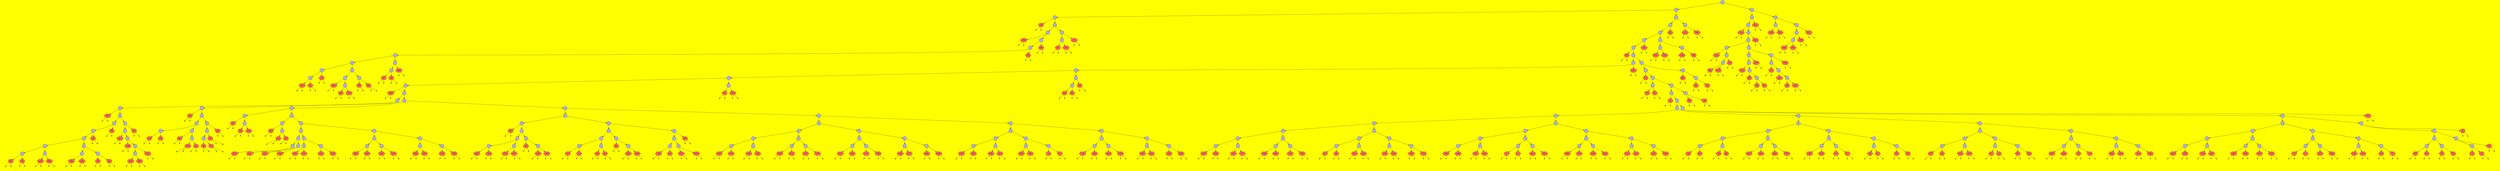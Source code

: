 digraph G{
bgcolor="#FFFF00";
node [label="", shape=circle, style=filled, fillcolor="#AAAAFF"];
noeud;
noeud0;
noeud00;
noeud000[label="32", shape=hexagon, fillcolor="#FF6666"];
noeud0000[shape=none, label="", fillcolor="#FFFF00"];
noeud0001[shape=none, label="", fillcolor="#FFFF00"];
"noeud000" -> "noeud0000";
"noeud000" -> "noeud0001";
noeud001;
noeud0010;
noeud00100[label="108", shape=hexagon, fillcolor="#FF6666"];
noeud001000[shape=none, label="", fillcolor="#FFFF00"];
noeud001001[shape=none, label="", fillcolor="#FFFF00"];
"noeud00100" -> "noeud001000";
"noeud00100" -> "noeud001001";
noeud00101;
noeud001010;
noeud0010100;
noeud00101000;
noeud001010000;
noeud0010100000;
noeud00101000000[label="167", shape=hexagon, fillcolor="#FF6666"];
noeud001010000000[shape=none, label="", fillcolor="#FFFF00"];
noeud001010000001[shape=none, label="", fillcolor="#FFFF00"];
"noeud00101000000" -> "noeud001010000000";
"noeud00101000000" -> "noeud001010000001";
noeud00101000001[label="65", shape=hexagon, fillcolor="#FF6666"];
noeud001010000010[shape=none, label="", fillcolor="#FFFF00"];
noeud001010000011[shape=none, label="", fillcolor="#FFFF00"];
"noeud00101000001" -> "noeud001010000010";
"noeud00101000001" -> "noeud001010000011";
"noeud0010100000" -> "noeud00101000000";
"noeud0010100000" -> "noeud00101000001";
noeud0010100001[label="67", shape=hexagon, fillcolor="#FF6666"];
noeud00101000010[shape=none, label="", fillcolor="#FFFF00"];
noeud00101000011[shape=none, label="", fillcolor="#FFFF00"];
"noeud0010100001" -> "noeud00101000010";
"noeud0010100001" -> "noeud00101000011";
"noeud001010000" -> "noeud0010100000";
"noeud001010000" -> "noeud0010100001";
noeud001010001;
noeud0010100010;
noeud00101000100[label="162", shape=hexagon, fillcolor="#FF6666"];
noeud001010001000[shape=none, label="", fillcolor="#FFFF00"];
noeud001010001001[shape=none, label="", fillcolor="#FFFF00"];
"noeud00101000100" -> "noeud001010001000";
"noeud00101000100" -> "noeud001010001001";
noeud00101000101;
noeud001010001010[label="66", shape=hexagon, fillcolor="#FF6666"];
noeud0010100010100[shape=none, label="", fillcolor="#FFFF00"];
noeud0010100010101[shape=none, label="", fillcolor="#FFFF00"];
"noeud001010001010" -> "noeud0010100010100";
"noeud001010001010" -> "noeud0010100010101";
noeud001010001011[label="185", shape=hexagon, fillcolor="#FF6666"];
noeud0010100010110[shape=none, label="", fillcolor="#FFFF00"];
noeud0010100010111[shape=none, label="", fillcolor="#FFFF00"];
"noeud001010001011" -> "noeud0010100010110";
"noeud001010001011" -> "noeud0010100010111";
"noeud00101000101" -> "noeud001010001010";
"noeud00101000101" -> "noeud001010001011";
"noeud0010100010" -> "noeud00101000100";
"noeud0010100010" -> "noeud00101000101";
noeud0010100011;
noeud00101000110[label="80", shape=hexagon, fillcolor="#FF6666"];
noeud001010001100[shape=none, label="", fillcolor="#FFFF00"];
noeud001010001101[shape=none, label="", fillcolor="#FFFF00"];
"noeud00101000110" -> "noeud001010001100";
"noeud00101000110" -> "noeud001010001101";
noeud00101000111[label="63", shape=hexagon, fillcolor="#FF6666"];
noeud001010001110[shape=none, label="", fillcolor="#FFFF00"];
noeud001010001111[shape=none, label="", fillcolor="#FFFF00"];
"noeud00101000111" -> "noeud001010001110";
"noeud00101000111" -> "noeud001010001111";
"noeud0010100011" -> "noeud00101000110";
"noeud0010100011" -> "noeud00101000111";
"noeud001010001" -> "noeud0010100010";
"noeud001010001" -> "noeud0010100011";
"noeud00101000" -> "noeud001010000";
"noeud00101000" -> "noeud001010001";
noeud00101001;
noeud001010010;
noeud0010100100[label="33", shape=hexagon, fillcolor="#FF6666"];
noeud00101001000[shape=none, label="", fillcolor="#FFFF00"];
noeud00101001001[shape=none, label="", fillcolor="#FFFF00"];
"noeud0010100100" -> "noeud00101001000";
"noeud0010100100" -> "noeud00101001001";
noeud0010100101[label="76", shape=hexagon, fillcolor="#FF6666"];
noeud00101001010[shape=none, label="", fillcolor="#FFFF00"];
noeud00101001011[shape=none, label="", fillcolor="#FFFF00"];
"noeud0010100101" -> "noeud00101001010";
"noeud0010100101" -> "noeud00101001011";
"noeud001010010" -> "noeud0010100100";
"noeud001010010" -> "noeud0010100101";
noeud001010011[label="168", shape=hexagon, fillcolor="#FF6666"];
noeud0010100110[shape=none, label="", fillcolor="#FFFF00"];
noeud0010100111[shape=none, label="", fillcolor="#FFFF00"];
"noeud001010011" -> "noeud0010100110";
"noeud001010011" -> "noeud0010100111";
"noeud00101001" -> "noeud001010010";
"noeud00101001" -> "noeud001010011";
"noeud0010100" -> "noeud00101000";
"noeud0010100" -> "noeud00101001";
noeud0010101[label="39", shape=hexagon, fillcolor="#FF6666"];
noeud00101010[shape=none, label="", fillcolor="#FFFF00"];
noeud00101011[shape=none, label="", fillcolor="#FFFF00"];
"noeud0010101" -> "noeud00101010";
"noeud0010101" -> "noeud00101011";
"noeud001010" -> "noeud0010100";
"noeud001010" -> "noeud0010101";
noeud001011[label="99", shape=hexagon, fillcolor="#FF6666"];
noeud0010110[shape=none, label="", fillcolor="#FFFF00"];
noeud0010111[shape=none, label="", fillcolor="#FFFF00"];
"noeud001011" -> "noeud0010110";
"noeud001011" -> "noeud0010111";
"noeud00101" -> "noeud001010";
"noeud00101" -> "noeud001011";
"noeud0010" -> "noeud00100";
"noeud0010" -> "noeud00101";
noeud0011;
noeud00110;
noeud001100[label="44", shape=hexagon, fillcolor="#FF6666"];
noeud0011000[shape=none, label="", fillcolor="#FFFF00"];
noeud0011001[shape=none, label="", fillcolor="#FFFF00"];
"noeud001100" -> "noeud0011000";
"noeud001100" -> "noeud0011001";
noeud001101[label="109", shape=hexagon, fillcolor="#FF6666"];
noeud0011010[shape=none, label="", fillcolor="#FFFF00"];
noeud0011011[shape=none, label="", fillcolor="#FFFF00"];
"noeud001101" -> "noeud0011010";
"noeud001101" -> "noeud0011011";
"noeud00110" -> "noeud001100";
"noeud00110" -> "noeud001101";
noeud00111[label="111", shape=hexagon, fillcolor="#FF6666"];
noeud001110[shape=none, label="", fillcolor="#FFFF00"];
noeud001111[shape=none, label="", fillcolor="#FFFF00"];
"noeud00111" -> "noeud001110";
"noeud00111" -> "noeud001111";
"noeud0011" -> "noeud00110";
"noeud0011" -> "noeud00111";
"noeud001" -> "noeud0010";
"noeud001" -> "noeud0011";
"noeud00" -> "noeud000";
"noeud00" -> "noeud001";
noeud01;
noeud010;
noeud0100;
noeud01000;
noeud010000;
noeud0100000[label="46", shape=hexagon, fillcolor="#FF6666"];
noeud01000000[shape=none, label="", fillcolor="#FFFF00"];
noeud01000001[shape=none, label="", fillcolor="#FFFF00"];
"noeud0100000" -> "noeud01000000";
"noeud0100000" -> "noeud01000001";
noeud0100001;
noeud01000010;
noeud010000100;
noeud0100001000;
noeud01000010000;
noeud010000100000[label="180", shape=hexagon, fillcolor="#FF6666"];
noeud0100001000000[shape=none, label="", fillcolor="#FFFF00"];
noeud0100001000001[shape=none, label="", fillcolor="#FFFF00"];
"noeud010000100000" -> "noeud0100001000000";
"noeud010000100000" -> "noeud0100001000001";
noeud010000100001;
noeud0100001000010;
noeud01000010000100;
noeud010000100001000[label="107", shape=hexagon, fillcolor="#FF6666"];
noeud0100001000010000[shape=none, label="", fillcolor="#FFFF00"];
noeud0100001000010001[shape=none, label="", fillcolor="#FFFF00"];
"noeud010000100001000" -> "noeud0100001000010000";
"noeud010000100001000" -> "noeud0100001000010001";
noeud010000100001001;
noeud0100001000010010;
noeud01000010000100100;
noeud010000100001001000;
noeud0100001000010010000;
noeud01000010000100100000;
noeud010000100001001000000[label="87", shape=hexagon, fillcolor="#FF6666"];
noeud0100001000010010000000[shape=none, label="", fillcolor="#FFFF00"];
noeud0100001000010010000001[shape=none, label="", fillcolor="#FFFF00"];
"noeud010000100001001000000" -> "noeud0100001000010010000000";
"noeud010000100001001000000" -> "noeud0100001000010010000001";
noeud010000100001001000001[label="28", shape=hexagon, fillcolor="#FF6666"];
noeud0100001000010010000010[shape=none, label="", fillcolor="#FFFF00"];
noeud0100001000010010000011[shape=none, label="", fillcolor="#FFFF00"];
"noeud010000100001001000001" -> "noeud0100001000010010000010";
"noeud010000100001001000001" -> "noeud0100001000010010000011";
"noeud01000010000100100000" -> "noeud010000100001001000000";
"noeud01000010000100100000" -> "noeud010000100001001000001";
noeud01000010000100100001;
noeud010000100001001000010[label="243", shape=hexagon, fillcolor="#FF6666"];
noeud0100001000010010000100[shape=none, label="", fillcolor="#FFFF00"];
noeud0100001000010010000101[shape=none, label="", fillcolor="#FFFF00"];
"noeud010000100001001000010" -> "noeud0100001000010010000100";
"noeud010000100001001000010" -> "noeud0100001000010010000101";
noeud010000100001001000011[label="206", shape=hexagon, fillcolor="#FF6666"];
noeud0100001000010010000110[shape=none, label="", fillcolor="#FFFF00"];
noeud0100001000010010000111[shape=none, label="", fillcolor="#FFFF00"];
"noeud010000100001001000011" -> "noeud0100001000010010000110";
"noeud010000100001001000011" -> "noeud0100001000010010000111";
"noeud01000010000100100001" -> "noeud010000100001001000010";
"noeud01000010000100100001" -> "noeud010000100001001000011";
"noeud0100001000010010000" -> "noeud01000010000100100000";
"noeud0100001000010010000" -> "noeud01000010000100100001";
noeud0100001000010010001;
noeud01000010000100100010;
noeud010000100001001000100[label="245", shape=hexagon, fillcolor="#FF6666"];
noeud0100001000010010001000[shape=none, label="", fillcolor="#FFFF00"];
noeud0100001000010010001001[shape=none, label="", fillcolor="#FFFF00"];
"noeud010000100001001000100" -> "noeud0100001000010010001000";
"noeud010000100001001000100" -> "noeud0100001000010010001001";
noeud010000100001001000101[label="248", shape=hexagon, fillcolor="#FF6666"];
noeud0100001000010010001010[shape=none, label="", fillcolor="#FFFF00"];
noeud0100001000010010001011[shape=none, label="", fillcolor="#FFFF00"];
"noeud010000100001001000101" -> "noeud0100001000010010001010";
"noeud010000100001001000101" -> "noeud0100001000010010001011";
"noeud01000010000100100010" -> "noeud010000100001001000100";
"noeud01000010000100100010" -> "noeud010000100001001000101";
noeud01000010000100100011;
noeud010000100001001000110[label="30", shape=hexagon, fillcolor="#FF6666"];
noeud0100001000010010001100[shape=none, label="", fillcolor="#FFFF00"];
noeud0100001000010010001101[shape=none, label="", fillcolor="#FFFF00"];
"noeud010000100001001000110" -> "noeud0100001000010010001100";
"noeud010000100001001000110" -> "noeud0100001000010010001101";
noeud010000100001001000111[label="29", shape=hexagon, fillcolor="#FF6666"];
noeud0100001000010010001110[shape=none, label="", fillcolor="#FFFF00"];
noeud0100001000010010001111[shape=none, label="", fillcolor="#FFFF00"];
"noeud010000100001001000111" -> "noeud0100001000010010001110";
"noeud010000100001001000111" -> "noeud0100001000010010001111";
"noeud01000010000100100011" -> "noeud010000100001001000110";
"noeud01000010000100100011" -> "noeud010000100001001000111";
"noeud0100001000010010001" -> "noeud01000010000100100010";
"noeud0100001000010010001" -> "noeud01000010000100100011";
"noeud010000100001001000" -> "noeud0100001000010010000";
"noeud010000100001001000" -> "noeud0100001000010010001";
noeud010000100001001001[label="54", shape=hexagon, fillcolor="#FF6666"];
noeud0100001000010010010[shape=none, label="", fillcolor="#FFFF00"];
noeud0100001000010010011[shape=none, label="", fillcolor="#FFFF00"];
"noeud010000100001001001" -> "noeud0100001000010010010";
"noeud010000100001001001" -> "noeud0100001000010010011";
"noeud01000010000100100" -> "noeud010000100001001000";
"noeud01000010000100100" -> "noeud010000100001001001";
noeud01000010000100101[label="62", shape=hexagon, fillcolor="#FF6666"];
noeud010000100001001010[shape=none, label="", fillcolor="#FFFF00"];
noeud010000100001001011[shape=none, label="", fillcolor="#FFFF00"];
"noeud01000010000100101" -> "noeud010000100001001010";
"noeud01000010000100101" -> "noeud010000100001001011";
"noeud0100001000010010" -> "noeud01000010000100100";
"noeud0100001000010010" -> "noeud01000010000100101";
noeud0100001000010011;
noeud01000010000100110;
noeud010000100001001100[label="171", shape=hexagon, fillcolor="#FF6666"];
noeud0100001000010011000[shape=none, label="", fillcolor="#FFFF00"];
noeud0100001000010011001[shape=none, label="", fillcolor="#FFFF00"];
"noeud010000100001001100" -> "noeud0100001000010011000";
"noeud010000100001001100" -> "noeud0100001000010011001";
noeud010000100001001101;
noeud0100001000010011010[label="156", shape=hexagon, fillcolor="#FF6666"];
noeud01000010000100110100[shape=none, label="", fillcolor="#FFFF00"];
noeud01000010000100110101[shape=none, label="", fillcolor="#FFFF00"];
"noeud0100001000010011010" -> "noeud01000010000100110100";
"noeud0100001000010011010" -> "noeud01000010000100110101";
noeud0100001000010011011;
noeud01000010000100110110;
noeud010000100001001101100[label="254", shape=hexagon, fillcolor="#FF6666"];
noeud0100001000010011011000[shape=none, label="", fillcolor="#FFFF00"];
noeud0100001000010011011001[shape=none, label="", fillcolor="#FFFF00"];
"noeud010000100001001101100" -> "noeud0100001000010011011000";
"noeud010000100001001101100" -> "noeud0100001000010011011001";
noeud010000100001001101101[label="255", shape=hexagon, fillcolor="#FF6666"];
noeud0100001000010011011010[shape=none, label="", fillcolor="#FFFF00"];
noeud0100001000010011011011[shape=none, label="", fillcolor="#FFFF00"];
"noeud010000100001001101101" -> "noeud0100001000010011011010";
"noeud010000100001001101101" -> "noeud0100001000010011011011";
"noeud01000010000100110110" -> "noeud010000100001001101100";
"noeud01000010000100110110" -> "noeud010000100001001101101";
noeud01000010000100110111[label="253", shape=hexagon, fillcolor="#FF6666"];
noeud010000100001001101110[shape=none, label="", fillcolor="#FFFF00"];
noeud010000100001001101111[shape=none, label="", fillcolor="#FFFF00"];
"noeud01000010000100110111" -> "noeud010000100001001101110";
"noeud01000010000100110111" -> "noeud010000100001001101111";
"noeud0100001000010011011" -> "noeud01000010000100110110";
"noeud0100001000010011011" -> "noeud01000010000100110111";
"noeud010000100001001101" -> "noeud0100001000010011010";
"noeud010000100001001101" -> "noeud0100001000010011011";
"noeud01000010000100110" -> "noeud010000100001001100";
"noeud01000010000100110" -> "noeud010000100001001101";
noeud01000010000100111[label="60", shape=hexagon, fillcolor="#FF6666"];
noeud010000100001001110[shape=none, label="", fillcolor="#FFFF00"];
noeud010000100001001111[shape=none, label="", fillcolor="#FFFF00"];
"noeud01000010000100111" -> "noeud010000100001001110";
"noeud01000010000100111" -> "noeud010000100001001111";
"noeud0100001000010011" -> "noeud01000010000100110";
"noeud0100001000010011" -> "noeud01000010000100111";
"noeud010000100001001" -> "noeud0100001000010010";
"noeud010000100001001" -> "noeud0100001000010011";
"noeud01000010000100" -> "noeud010000100001000";
"noeud01000010000100" -> "noeud010000100001001";
noeud01000010000101;
noeud010000100001010[label="34", shape=hexagon, fillcolor="#FF6666"];
noeud0100001000010100[shape=none, label="", fillcolor="#FFFF00"];
noeud0100001000010101[shape=none, label="", fillcolor="#FFFF00"];
"noeud010000100001010" -> "noeud0100001000010100";
"noeud010000100001010" -> "noeud0100001000010101";
noeud010000100001011;
noeud0100001000010110;
noeud01000010000101100;
noeud010000100001011000[label="52", shape=hexagon, fillcolor="#FF6666"];
noeud0100001000010110000[shape=none, label="", fillcolor="#FFFF00"];
noeud0100001000010110001[shape=none, label="", fillcolor="#FFFF00"];
"noeud010000100001011000" -> "noeud0100001000010110000";
"noeud010000100001011000" -> "noeud0100001000010110001";
noeud010000100001011001[label="61", shape=hexagon, fillcolor="#FF6666"];
noeud0100001000010110010[shape=none, label="", fillcolor="#FFFF00"];
noeud0100001000010110011[shape=none, label="", fillcolor="#FFFF00"];
"noeud010000100001011001" -> "noeud0100001000010110010";
"noeud010000100001011001" -> "noeud0100001000010110011";
"noeud01000010000101100" -> "noeud010000100001011000";
"noeud01000010000101100" -> "noeud010000100001011001";
noeud01000010000101101;
noeud010000100001011010[label="40", shape=hexagon, fillcolor="#FF6666"];
noeud0100001000010110100[shape=none, label="", fillcolor="#FFFF00"];
noeud0100001000010110101[shape=none, label="", fillcolor="#FFFF00"];
"noeud010000100001011010" -> "noeud0100001000010110100";
"noeud010000100001011010" -> "noeud0100001000010110101";
noeud010000100001011011;
noeud0100001000010110110[label="194", shape=hexagon, fillcolor="#FF6666"];
noeud01000010000101101100[shape=none, label="", fillcolor="#FFFF00"];
noeud01000010000101101101[shape=none, label="", fillcolor="#FFFF00"];
"noeud0100001000010110110" -> "noeud01000010000101101100";
"noeud0100001000010110110" -> "noeud01000010000101101101";
noeud0100001000010110111[label="75", shape=hexagon, fillcolor="#FF6666"];
noeud01000010000101101110[shape=none, label="", fillcolor="#FFFF00"];
noeud01000010000101101111[shape=none, label="", fillcolor="#FFFF00"];
"noeud0100001000010110111" -> "noeud01000010000101101110";
"noeud0100001000010110111" -> "noeud01000010000101101111";
"noeud010000100001011011" -> "noeud0100001000010110110";
"noeud010000100001011011" -> "noeud0100001000010110111";
"noeud01000010000101101" -> "noeud010000100001011010";
"noeud01000010000101101" -> "noeud010000100001011011";
"noeud0100001000010110" -> "noeud01000010000101100";
"noeud0100001000010110" -> "noeud01000010000101101";
noeud0100001000010111;
noeud01000010000101110;
noeud010000100001011100;
noeud0100001000010111000[label="95", shape=hexagon, fillcolor="#FF6666"];
noeud01000010000101110000[shape=none, label="", fillcolor="#FFFF00"];
noeud01000010000101110001[shape=none, label="", fillcolor="#FFFF00"];
"noeud0100001000010111000" -> "noeud01000010000101110000";
"noeud0100001000010111000" -> "noeud01000010000101110001";
noeud0100001000010111001[label="55", shape=hexagon, fillcolor="#FF6666"];
noeud01000010000101110010[shape=none, label="", fillcolor="#FFFF00"];
noeud01000010000101110011[shape=none, label="", fillcolor="#FFFF00"];
"noeud0100001000010111001" -> "noeud01000010000101110010";
"noeud0100001000010111001" -> "noeud01000010000101110011";
"noeud010000100001011100" -> "noeud0100001000010111000";
"noeud010000100001011100" -> "noeud0100001000010111001";
noeud010000100001011101[label="50", shape=hexagon, fillcolor="#FF6666"];
noeud0100001000010111010[shape=none, label="", fillcolor="#FFFF00"];
noeud0100001000010111011[shape=none, label="", fillcolor="#FFFF00"];
"noeud010000100001011101" -> "noeud0100001000010111010";
"noeud010000100001011101" -> "noeud0100001000010111011";
"noeud01000010000101110" -> "noeud010000100001011100";
"noeud01000010000101110" -> "noeud010000100001011101";
noeud01000010000101111[label="57", shape=hexagon, fillcolor="#FF6666"];
noeud010000100001011110[shape=none, label="", fillcolor="#FFFF00"];
noeud010000100001011111[shape=none, label="", fillcolor="#FFFF00"];
"noeud01000010000101111" -> "noeud010000100001011110";
"noeud01000010000101111" -> "noeud010000100001011111";
"noeud0100001000010111" -> "noeud01000010000101110";
"noeud0100001000010111" -> "noeud01000010000101111";
"noeud010000100001011" -> "noeud0100001000010110";
"noeud010000100001011" -> "noeud0100001000010111";
"noeud01000010000101" -> "noeud010000100001010";
"noeud01000010000101" -> "noeud010000100001011";
"noeud0100001000010" -> "noeud01000010000100";
"noeud0100001000010" -> "noeud01000010000101";
noeud0100001000011;
noeud01000010000110;
noeud010000100001100;
noeud0100001000011000[label="49", shape=hexagon, fillcolor="#FF6666"];
noeud01000010000110000[shape=none, label="", fillcolor="#FFFF00"];
noeud01000010000110001[shape=none, label="", fillcolor="#FFFF00"];
"noeud0100001000011000" -> "noeud01000010000110000";
"noeud0100001000011000" -> "noeud01000010000110001";
noeud0100001000011001;
noeud01000010000110010[label="56", shape=hexagon, fillcolor="#FF6666"];
noeud010000100001100100[shape=none, label="", fillcolor="#FFFF00"];
noeud010000100001100101[shape=none, label="", fillcolor="#FFFF00"];
"noeud01000010000110010" -> "noeud010000100001100100";
"noeud01000010000110010" -> "noeud010000100001100101";
noeud01000010000110011[label="119", shape=hexagon, fillcolor="#FF6666"];
noeud010000100001100110[shape=none, label="", fillcolor="#FFFF00"];
noeud010000100001100111[shape=none, label="", fillcolor="#FFFF00"];
"noeud01000010000110011" -> "noeud010000100001100110";
"noeud01000010000110011" -> "noeud010000100001100111";
"noeud0100001000011001" -> "noeud01000010000110010";
"noeud0100001000011001" -> "noeud01000010000110011";
"noeud010000100001100" -> "noeud0100001000011000";
"noeud010000100001100" -> "noeud0100001000011001";
noeud010000100001101;
noeud0100001000011010;
noeud01000010000110100[label="41", shape=hexagon, fillcolor="#FF6666"];
noeud010000100001101000[shape=none, label="", fillcolor="#FFFF00"];
noeud010000100001101001[shape=none, label="", fillcolor="#FFFF00"];
"noeud01000010000110100" -> "noeud010000100001101000";
"noeud01000010000110100" -> "noeud010000100001101001";
noeud01000010000110101;
noeud010000100001101010[label="53", shape=hexagon, fillcolor="#FF6666"];
noeud0100001000011010100[shape=none, label="", fillcolor="#FFFF00"];
noeud0100001000011010101[shape=none, label="", fillcolor="#FFFF00"];
"noeud010000100001101010" -> "noeud0100001000011010100";
"noeud010000100001101010" -> "noeud0100001000011010101";
noeud010000100001101011[label="88", shape=hexagon, fillcolor="#FF6666"];
noeud0100001000011010110[shape=none, label="", fillcolor="#FFFF00"];
noeud0100001000011010111[shape=none, label="", fillcolor="#FFFF00"];
"noeud010000100001101011" -> "noeud0100001000011010110";
"noeud010000100001101011" -> "noeud0100001000011010111";
"noeud01000010000110101" -> "noeud010000100001101010";
"noeud01000010000110101" -> "noeud010000100001101011";
"noeud0100001000011010" -> "noeud01000010000110100";
"noeud0100001000011010" -> "noeud01000010000110101";
noeud0100001000011011;
noeud01000010000110110;
noeud010000100001101100;
noeud0100001000011011000;
noeud01000010000110110000[label="236", shape=hexagon, fillcolor="#FF6666"];
noeud010000100001101100000[shape=none, label="", fillcolor="#FFFF00"];
noeud010000100001101100001[shape=none, label="", fillcolor="#FFFF00"];
"noeud01000010000110110000" -> "noeud010000100001101100000";
"noeud01000010000110110000" -> "noeud010000100001101100001";
noeud01000010000110110001[label="142", shape=hexagon, fillcolor="#FF6666"];
noeud010000100001101100010[shape=none, label="", fillcolor="#FFFF00"];
noeud010000100001101100011[shape=none, label="", fillcolor="#FFFF00"];
"noeud01000010000110110001" -> "noeud010000100001101100010";
"noeud01000010000110110001" -> "noeud010000100001101100011";
"noeud0100001000011011000" -> "noeud01000010000110110000";
"noeud0100001000011011000" -> "noeud01000010000110110001";
noeud0100001000011011001;
noeud01000010000110110010[label="234", shape=hexagon, fillcolor="#FF6666"];
noeud010000100001101100100[shape=none, label="", fillcolor="#FFFF00"];
noeud010000100001101100101[shape=none, label="", fillcolor="#FFFF00"];
"noeud01000010000110110010" -> "noeud010000100001101100100";
"noeud01000010000110110010" -> "noeud010000100001101100101";
noeud01000010000110110011[label="235", shape=hexagon, fillcolor="#FF6666"];
noeud010000100001101100110[shape=none, label="", fillcolor="#FFFF00"];
noeud010000100001101100111[shape=none, label="", fillcolor="#FFFF00"];
"noeud01000010000110110011" -> "noeud010000100001101100110";
"noeud01000010000110110011" -> "noeud010000100001101100111";
"noeud0100001000011011001" -> "noeud01000010000110110010";
"noeud0100001000011011001" -> "noeud01000010000110110011";
"noeud010000100001101100" -> "noeud0100001000011011000";
"noeud010000100001101100" -> "noeud0100001000011011001";
noeud010000100001101101;
noeud0100001000011011010;
noeud01000010000110110100[label="141", shape=hexagon, fillcolor="#FF6666"];
noeud010000100001101101000[shape=none, label="", fillcolor="#FFFF00"];
noeud010000100001101101001[shape=none, label="", fillcolor="#FFFF00"];
"noeud01000010000110110100" -> "noeud010000100001101101000";
"noeud01000010000110110100" -> "noeud010000100001101101001";
noeud01000010000110110101[label="138", shape=hexagon, fillcolor="#FF6666"];
noeud010000100001101101010[shape=none, label="", fillcolor="#FFFF00"];
noeud010000100001101101011[shape=none, label="", fillcolor="#FFFF00"];
"noeud01000010000110110101" -> "noeud010000100001101101010";
"noeud01000010000110110101" -> "noeud010000100001101101011";
"noeud0100001000011011010" -> "noeud01000010000110110100";
"noeud0100001000011011010" -> "noeud01000010000110110101";
noeud0100001000011011011;
noeud01000010000110110110[label="143", shape=hexagon, fillcolor="#FF6666"];
noeud010000100001101101100[shape=none, label="", fillcolor="#FFFF00"];
noeud010000100001101101101[shape=none, label="", fillcolor="#FFFF00"];
"noeud01000010000110110110" -> "noeud010000100001101101100";
"noeud01000010000110110110" -> "noeud010000100001101101101";
noeud01000010000110110111[label="144", shape=hexagon, fillcolor="#FF6666"];
noeud010000100001101101110[shape=none, label="", fillcolor="#FFFF00"];
noeud010000100001101101111[shape=none, label="", fillcolor="#FFFF00"];
"noeud01000010000110110111" -> "noeud010000100001101101110";
"noeud01000010000110110111" -> "noeud010000100001101101111";
"noeud0100001000011011011" -> "noeud01000010000110110110";
"noeud0100001000011011011" -> "noeud01000010000110110111";
"noeud010000100001101101" -> "noeud0100001000011011010";
"noeud010000100001101101" -> "noeud0100001000011011011";
"noeud01000010000110110" -> "noeud010000100001101100";
"noeud01000010000110110" -> "noeud010000100001101101";
noeud01000010000110111;
noeud010000100001101110;
noeud0100001000011011100;
noeud01000010000110111000[label="228", shape=hexagon, fillcolor="#FF6666"];
noeud010000100001101110000[shape=none, label="", fillcolor="#FFFF00"];
noeud010000100001101110001[shape=none, label="", fillcolor="#FFFF00"];
"noeud01000010000110111000" -> "noeud010000100001101110000";
"noeud01000010000110111000" -> "noeud010000100001101110001";
noeud01000010000110111001[label="229", shape=hexagon, fillcolor="#FF6666"];
noeud010000100001101110010[shape=none, label="", fillcolor="#FFFF00"];
noeud010000100001101110011[shape=none, label="", fillcolor="#FFFF00"];
"noeud01000010000110111001" -> "noeud010000100001101110010";
"noeud01000010000110111001" -> "noeud010000100001101110011";
"noeud0100001000011011100" -> "noeud01000010000110111000";
"noeud0100001000011011100" -> "noeud01000010000110111001";
noeud0100001000011011101;
noeud01000010000110111010[label="230", shape=hexagon, fillcolor="#FF6666"];
noeud010000100001101110100[shape=none, label="", fillcolor="#FFFF00"];
noeud010000100001101110101[shape=none, label="", fillcolor="#FFFF00"];
"noeud01000010000110111010" -> "noeud010000100001101110100";
"noeud01000010000110111010" -> "noeud010000100001101110101";
noeud01000010000110111011[label="227", shape=hexagon, fillcolor="#FF6666"];
noeud010000100001101110110[shape=none, label="", fillcolor="#FFFF00"];
noeud010000100001101110111[shape=none, label="", fillcolor="#FFFF00"];
"noeud01000010000110111011" -> "noeud010000100001101110110";
"noeud01000010000110111011" -> "noeud010000100001101110111";
"noeud0100001000011011101" -> "noeud01000010000110111010";
"noeud0100001000011011101" -> "noeud01000010000110111011";
"noeud010000100001101110" -> "noeud0100001000011011100";
"noeud010000100001101110" -> "noeud0100001000011011101";
noeud010000100001101111;
noeud0100001000011011110;
noeud01000010000110111100[label="250", shape=hexagon, fillcolor="#FF6666"];
noeud010000100001101111000[shape=none, label="", fillcolor="#FFFF00"];
noeud010000100001101111001[shape=none, label="", fillcolor="#FFFF00"];
"noeud01000010000110111100" -> "noeud010000100001101111000";
"noeud01000010000110111100" -> "noeud010000100001101111001";
noeud01000010000110111101[label="251", shape=hexagon, fillcolor="#FF6666"];
noeud010000100001101111010[shape=none, label="", fillcolor="#FFFF00"];
noeud010000100001101111011[shape=none, label="", fillcolor="#FFFF00"];
"noeud01000010000110111101" -> "noeud010000100001101111010";
"noeud01000010000110111101" -> "noeud010000100001101111011";
"noeud0100001000011011110" -> "noeud01000010000110111100";
"noeud0100001000011011110" -> "noeud01000010000110111101";
noeud0100001000011011111;
noeud01000010000110111110[label="252", shape=hexagon, fillcolor="#FF6666"];
noeud010000100001101111100[shape=none, label="", fillcolor="#FFFF00"];
noeud010000100001101111101[shape=none, label="", fillcolor="#FFFF00"];
"noeud01000010000110111110" -> "noeud010000100001101111100";
"noeud01000010000110111110" -> "noeud010000100001101111101";
noeud01000010000110111111[label="249", shape=hexagon, fillcolor="#FF6666"];
noeud010000100001101111110[shape=none, label="", fillcolor="#FFFF00"];
noeud010000100001101111111[shape=none, label="", fillcolor="#FFFF00"];
"noeud01000010000110111111" -> "noeud010000100001101111110";
"noeud01000010000110111111" -> "noeud010000100001101111111";
"noeud0100001000011011111" -> "noeud01000010000110111110";
"noeud0100001000011011111" -> "noeud01000010000110111111";
"noeud010000100001101111" -> "noeud0100001000011011110";
"noeud010000100001101111" -> "noeud0100001000011011111";
"noeud01000010000110111" -> "noeud010000100001101110";
"noeud01000010000110111" -> "noeud010000100001101111";
"noeud0100001000011011" -> "noeud01000010000110110";
"noeud0100001000011011" -> "noeud01000010000110111";
"noeud010000100001101" -> "noeud0100001000011010";
"noeud010000100001101" -> "noeud0100001000011011";
"noeud01000010000110" -> "noeud010000100001100";
"noeud01000010000110" -> "noeud010000100001101";
noeud01000010000111;
noeud010000100001110;
noeud0100001000011100;
noeud01000010000111000[label="48", shape=hexagon, fillcolor="#FF6666"];
noeud010000100001110000[shape=none, label="", fillcolor="#FFFF00"];
noeud010000100001110001[shape=none, label="", fillcolor="#FFFF00"];
"noeud01000010000111000" -> "noeud010000100001110000";
"noeud01000010000111000" -> "noeud010000100001110001";
noeud01000010000111001;
noeud010000100001110010;
noeud0100001000011100100;
noeud01000010000111001000[label="166", shape=hexagon, fillcolor="#FF6666"];
noeud010000100001110010000[shape=none, label="", fillcolor="#FFFF00"];
noeud010000100001110010001[shape=none, label="", fillcolor="#FFFF00"];
"noeud01000010000111001000" -> "noeud010000100001110010000";
"noeud01000010000111001000" -> "noeud010000100001110010001";
noeud01000010000111001001[label="163", shape=hexagon, fillcolor="#FF6666"];
noeud010000100001110010010[shape=none, label="", fillcolor="#FFFF00"];
noeud010000100001110010011[shape=none, label="", fillcolor="#FFFF00"];
"noeud01000010000111001001" -> "noeud010000100001110010010";
"noeud01000010000111001001" -> "noeud010000100001110010011";
"noeud0100001000011100100" -> "noeud01000010000111001000";
"noeud0100001000011100100" -> "noeud01000010000111001001";
noeud0100001000011100101;
noeud01000010000111001010[label="173", shape=hexagon, fillcolor="#FF6666"];
noeud010000100001110010100[shape=none, label="", fillcolor="#FFFF00"];
noeud010000100001110010101[shape=none, label="", fillcolor="#FFFF00"];
"noeud01000010000111001010" -> "noeud010000100001110010100";
"noeud01000010000111001010" -> "noeud010000100001110010101";
noeud01000010000111001011[label="176", shape=hexagon, fillcolor="#FF6666"];
noeud010000100001110010110[shape=none, label="", fillcolor="#FFFF00"];
noeud010000100001110010111[shape=none, label="", fillcolor="#FFFF00"];
"noeud01000010000111001011" -> "noeud010000100001110010110";
"noeud01000010000111001011" -> "noeud010000100001110010111";
"noeud0100001000011100101" -> "noeud01000010000111001010";
"noeud0100001000011100101" -> "noeud01000010000111001011";
"noeud010000100001110010" -> "noeud0100001000011100100";
"noeud010000100001110010" -> "noeud0100001000011100101";
noeud010000100001110011;
noeud0100001000011100110[label="96", shape=hexagon, fillcolor="#FF6666"];
noeud01000010000111001100[shape=none, label="", fillcolor="#FFFF00"];
noeud01000010000111001101[shape=none, label="", fillcolor="#FFFF00"];
"noeud0100001000011100110" -> "noeud01000010000111001100";
"noeud0100001000011100110" -> "noeud01000010000111001101";
noeud0100001000011100111;
noeud01000010000111001110[label="164", shape=hexagon, fillcolor="#FF6666"];
noeud010000100001110011100[shape=none, label="", fillcolor="#FFFF00"];
noeud010000100001110011101[shape=none, label="", fillcolor="#FFFF00"];
"noeud01000010000111001110" -> "noeud010000100001110011100";
"noeud01000010000111001110" -> "noeud010000100001110011101";
noeud01000010000111001111[label="165", shape=hexagon, fillcolor="#FF6666"];
noeud010000100001110011110[shape=none, label="", fillcolor="#FFFF00"];
noeud010000100001110011111[shape=none, label="", fillcolor="#FFFF00"];
"noeud01000010000111001111" -> "noeud010000100001110011110";
"noeud01000010000111001111" -> "noeud010000100001110011111";
"noeud0100001000011100111" -> "noeud01000010000111001110";
"noeud0100001000011100111" -> "noeud01000010000111001111";
"noeud010000100001110011" -> "noeud0100001000011100110";
"noeud010000100001110011" -> "noeud0100001000011100111";
"noeud01000010000111001" -> "noeud010000100001110010";
"noeud01000010000111001" -> "noeud010000100001110011";
"noeud0100001000011100" -> "noeud01000010000111000";
"noeud0100001000011100" -> "noeud01000010000111001";
noeud0100001000011101;
noeud01000010000111010;
noeud010000100001110100;
noeud0100001000011101000;
noeud01000010000111010000[label="9", shape=hexagon, fillcolor="#FF6666"];
noeud010000100001110100000[shape=none, label="", fillcolor="#FFFF00"];
noeud010000100001110100001[shape=none, label="", fillcolor="#FFFF00"];
"noeud01000010000111010000" -> "noeud010000100001110100000";
"noeud01000010000111010000" -> "noeud010000100001110100001";
noeud01000010000111010001[label="2", shape=hexagon, fillcolor="#FF6666"];
noeud010000100001110100010[shape=none, label="", fillcolor="#FFFF00"];
noeud010000100001110100011[shape=none, label="", fillcolor="#FFFF00"];
"noeud01000010000111010001" -> "noeud010000100001110100010";
"noeud01000010000111010001" -> "noeud010000100001110100011";
"noeud0100001000011101000" -> "noeud01000010000111010000";
"noeud0100001000011101000" -> "noeud01000010000111010001";
noeud0100001000011101001;
noeud01000010000111010010[label="42", shape=hexagon, fillcolor="#FF6666"];
noeud010000100001110100100[shape=none, label="", fillcolor="#FFFF00"];
noeud010000100001110100101[shape=none, label="", fillcolor="#FFFF00"];
"noeud01000010000111010010" -> "noeud010000100001110100100";
"noeud01000010000111010010" -> "noeud010000100001110100101";
noeud01000010000111010011[label="43", shape=hexagon, fillcolor="#FF6666"];
noeud010000100001110100110[shape=none, label="", fillcolor="#FFFF00"];
noeud010000100001110100111[shape=none, label="", fillcolor="#FFFF00"];
"noeud01000010000111010011" -> "noeud010000100001110100110";
"noeud01000010000111010011" -> "noeud010000100001110100111";
"noeud0100001000011101001" -> "noeud01000010000111010010";
"noeud0100001000011101001" -> "noeud01000010000111010011";
"noeud010000100001110100" -> "noeud0100001000011101000";
"noeud010000100001110100" -> "noeud0100001000011101001";
noeud010000100001110101;
noeud0100001000011101010[label="51", shape=hexagon, fillcolor="#FF6666"];
noeud01000010000111010100[shape=none, label="", fillcolor="#FFFF00"];
noeud01000010000111010101[shape=none, label="", fillcolor="#FFFF00"];
"noeud0100001000011101010" -> "noeud01000010000111010100";
"noeud0100001000011101010" -> "noeud01000010000111010101";
noeud0100001000011101011;
noeud01000010000111010110[label="201", shape=hexagon, fillcolor="#FF6666"];
noeud010000100001110101100[shape=none, label="", fillcolor="#FFFF00"];
noeud010000100001110101101[shape=none, label="", fillcolor="#FFFF00"];
"noeud01000010000111010110" -> "noeud010000100001110101100";
"noeud01000010000111010110" -> "noeud010000100001110101101";
noeud01000010000111010111[label="224", shape=hexagon, fillcolor="#FF6666"];
noeud010000100001110101110[shape=none, label="", fillcolor="#FFFF00"];
noeud010000100001110101111[shape=none, label="", fillcolor="#FFFF00"];
"noeud01000010000111010111" -> "noeud010000100001110101110";
"noeud01000010000111010111" -> "noeud010000100001110101111";
"noeud0100001000011101011" -> "noeud01000010000111010110";
"noeud0100001000011101011" -> "noeud01000010000111010111";
"noeud010000100001110101" -> "noeud0100001000011101010";
"noeud010000100001110101" -> "noeud0100001000011101011";
"noeud01000010000111010" -> "noeud010000100001110100";
"noeud01000010000111010" -> "noeud010000100001110101";
noeud01000010000111011;
noeud010000100001110110;
noeud0100001000011101100;
noeud01000010000111011000[label="213", shape=hexagon, fillcolor="#FF6666"];
noeud010000100001110110000[shape=none, label="", fillcolor="#FFFF00"];
noeud010000100001110110001[shape=none, label="", fillcolor="#FFFF00"];
"noeud01000010000111011000" -> "noeud010000100001110110000";
"noeud01000010000111011000" -> "noeud010000100001110110001";
noeud01000010000111011001[label="91", shape=hexagon, fillcolor="#FF6666"];
noeud010000100001110110010[shape=none, label="", fillcolor="#FFFF00"];
noeud010000100001110110011[shape=none, label="", fillcolor="#FFFF00"];
"noeud01000010000111011001" -> "noeud010000100001110110010";
"noeud01000010000111011001" -> "noeud010000100001110110011";
"noeud0100001000011101100" -> "noeud01000010000111011000";
"noeud0100001000011101100" -> "noeud01000010000111011001";
noeud0100001000011101101;
noeud01000010000111011010[label="212", shape=hexagon, fillcolor="#FF6666"];
noeud010000100001110110100[shape=none, label="", fillcolor="#FFFF00"];
noeud010000100001110110101[shape=none, label="", fillcolor="#FFFF00"];
"noeud01000010000111011010" -> "noeud010000100001110110100";
"noeud01000010000111011010" -> "noeud010000100001110110101";
noeud01000010000111011011[label="214", shape=hexagon, fillcolor="#FF6666"];
noeud010000100001110110110[shape=none, label="", fillcolor="#FFFF00"];
noeud010000100001110110111[shape=none, label="", fillcolor="#FFFF00"];
"noeud01000010000111011011" -> "noeud010000100001110110110";
"noeud01000010000111011011" -> "noeud010000100001110110111";
"noeud0100001000011101101" -> "noeud01000010000111011010";
"noeud0100001000011101101" -> "noeud01000010000111011011";
"noeud010000100001110110" -> "noeud0100001000011101100";
"noeud010000100001110110" -> "noeud0100001000011101101";
noeud010000100001110111[label="89", shape=hexagon, fillcolor="#FF6666"];
noeud0100001000011101110[shape=none, label="", fillcolor="#FFFF00"];
noeud0100001000011101111[shape=none, label="", fillcolor="#FFFF00"];
"noeud010000100001110111" -> "noeud0100001000011101110";
"noeud010000100001110111" -> "noeud0100001000011101111";
"noeud01000010000111011" -> "noeud010000100001110110";
"noeud01000010000111011" -> "noeud010000100001110111";
"noeud0100001000011101" -> "noeud01000010000111010";
"noeud0100001000011101" -> "noeud01000010000111011";
"noeud010000100001110" -> "noeud0100001000011100";
"noeud010000100001110" -> "noeud0100001000011101";
noeud010000100001111;
noeud0100001000011110;
noeud01000010000111100;
noeud010000100001111000;
noeud0100001000011110000;
noeud01000010000111100000[label="161", shape=hexagon, fillcolor="#FF6666"];
noeud010000100001111000000[shape=none, label="", fillcolor="#FFFF00"];
noeud010000100001111000001[shape=none, label="", fillcolor="#FFFF00"];
"noeud01000010000111100000" -> "noeud010000100001111000000";
"noeud01000010000111100000" -> "noeud010000100001111000001";
noeud01000010000111100001[label="157", shape=hexagon, fillcolor="#FF6666"];
noeud010000100001111000010[shape=none, label="", fillcolor="#FFFF00"];
noeud010000100001111000011[shape=none, label="", fillcolor="#FFFF00"];
"noeud01000010000111100001" -> "noeud010000100001111000010";
"noeud01000010000111100001" -> "noeud010000100001111000011";
"noeud0100001000011110000" -> "noeud01000010000111100000";
"noeud0100001000011110000" -> "noeud01000010000111100001";
noeud0100001000011110001;
noeud01000010000111100010[label="158", shape=hexagon, fillcolor="#FF6666"];
noeud010000100001111000100[shape=none, label="", fillcolor="#FFFF00"];
noeud010000100001111000101[shape=none, label="", fillcolor="#FFFF00"];
"noeud01000010000111100010" -> "noeud010000100001111000100";
"noeud01000010000111100010" -> "noeud010000100001111000101";
noeud01000010000111100011[label="159", shape=hexagon, fillcolor="#FF6666"];
noeud010000100001111000110[shape=none, label="", fillcolor="#FFFF00"];
noeud010000100001111000111[shape=none, label="", fillcolor="#FFFF00"];
"noeud01000010000111100011" -> "noeud010000100001111000110";
"noeud01000010000111100011" -> "noeud010000100001111000111";
"noeud0100001000011110001" -> "noeud01000010000111100010";
"noeud0100001000011110001" -> "noeud01000010000111100011";
"noeud010000100001111000" -> "noeud0100001000011110000";
"noeud010000100001111000" -> "noeud0100001000011110001";
noeud010000100001111001;
noeud0100001000011110010;
noeud01000010000111100100[label="155", shape=hexagon, fillcolor="#FF6666"];
noeud010000100001111001000[shape=none, label="", fillcolor="#FFFF00"];
noeud010000100001111001001[shape=none, label="", fillcolor="#FFFF00"];
"noeud01000010000111100100" -> "noeud010000100001111001000";
"noeud01000010000111100100" -> "noeud010000100001111001001";
noeud01000010000111100101[label="172", shape=hexagon, fillcolor="#FF6666"];
noeud010000100001111001010[shape=none, label="", fillcolor="#FFFF00"];
noeud010000100001111001011[shape=none, label="", fillcolor="#FFFF00"];
"noeud01000010000111100101" -> "noeud010000100001111001010";
"noeud01000010000111100101" -> "noeud010000100001111001011";
"noeud0100001000011110010" -> "noeud01000010000111100100";
"noeud0100001000011110010" -> "noeud01000010000111100101";
noeud0100001000011110011;
noeud01000010000111100110[label="153", shape=hexagon, fillcolor="#FF6666"];
noeud010000100001111001100[shape=none, label="", fillcolor="#FFFF00"];
noeud010000100001111001101[shape=none, label="", fillcolor="#FFFF00"];
"noeud01000010000111100110" -> "noeud010000100001111001100";
"noeud01000010000111100110" -> "noeud010000100001111001101";
noeud01000010000111100111[label="154", shape=hexagon, fillcolor="#FF6666"];
noeud010000100001111001110[shape=none, label="", fillcolor="#FFFF00"];
noeud010000100001111001111[shape=none, label="", fillcolor="#FFFF00"];
"noeud01000010000111100111" -> "noeud010000100001111001110";
"noeud01000010000111100111" -> "noeud010000100001111001111";
"noeud0100001000011110011" -> "noeud01000010000111100110";
"noeud0100001000011110011" -> "noeud01000010000111100111";
"noeud010000100001111001" -> "noeud0100001000011110010";
"noeud010000100001111001" -> "noeud0100001000011110011";
"noeud01000010000111100" -> "noeud010000100001111000";
"noeud01000010000111100" -> "noeud010000100001111001";
noeud01000010000111101;
noeud010000100001111010;
noeud0100001000011110100;
noeud01000010000111101000[label="131", shape=hexagon, fillcolor="#FF6666"];
noeud010000100001111010000[shape=none, label="", fillcolor="#FFFF00"];
noeud010000100001111010001[shape=none, label="", fillcolor="#FFFF00"];
"noeud01000010000111101000" -> "noeud010000100001111010000";
"noeud01000010000111101000" -> "noeud010000100001111010001";
noeud01000010000111101001[label="132", shape=hexagon, fillcolor="#FF6666"];
noeud010000100001111010010[shape=none, label="", fillcolor="#FFFF00"];
noeud010000100001111010011[shape=none, label="", fillcolor="#FFFF00"];
"noeud01000010000111101001" -> "noeud010000100001111010010";
"noeud01000010000111101001" -> "noeud010000100001111010011";
"noeud0100001000011110100" -> "noeud01000010000111101000";
"noeud0100001000011110100" -> "noeud01000010000111101001";
noeud0100001000011110101;
noeud01000010000111101010[label="133", shape=hexagon, fillcolor="#FF6666"];
noeud010000100001111010100[shape=none, label="", fillcolor="#FFFF00"];
noeud010000100001111010101[shape=none, label="", fillcolor="#FFFF00"];
"noeud01000010000111101010" -> "noeud010000100001111010100";
"noeud01000010000111101010" -> "noeud010000100001111010101";
noeud01000010000111101011[label="130", shape=hexagon, fillcolor="#FF6666"];
noeud010000100001111010110[shape=none, label="", fillcolor="#FFFF00"];
noeud010000100001111010111[shape=none, label="", fillcolor="#FFFF00"];
"noeud01000010000111101011" -> "noeud010000100001111010110";
"noeud01000010000111101011" -> "noeud010000100001111010111";
"noeud0100001000011110101" -> "noeud01000010000111101010";
"noeud0100001000011110101" -> "noeud01000010000111101011";
"noeud010000100001111010" -> "noeud0100001000011110100";
"noeud010000100001111010" -> "noeud0100001000011110101";
noeud010000100001111011;
noeud0100001000011110110;
noeud01000010000111101100[label="190", shape=hexagon, fillcolor="#FF6666"];
noeud010000100001111011000[shape=none, label="", fillcolor="#FFFF00"];
noeud010000100001111011001[shape=none, label="", fillcolor="#FFFF00"];
"noeud01000010000111101100" -> "noeud010000100001111011000";
"noeud01000010000111101100" -> "noeud010000100001111011001";
noeud01000010000111101101[label="177", shape=hexagon, fillcolor="#FF6666"];
noeud010000100001111011010[shape=none, label="", fillcolor="#FFFF00"];
noeud010000100001111011011[shape=none, label="", fillcolor="#FFFF00"];
"noeud01000010000111101101" -> "noeud010000100001111011010";
"noeud01000010000111101101" -> "noeud010000100001111011011";
"noeud0100001000011110110" -> "noeud01000010000111101100";
"noeud0100001000011110110" -> "noeud01000010000111101101";
noeud0100001000011110111;
noeud01000010000111101110[label="188", shape=hexagon, fillcolor="#FF6666"];
noeud010000100001111011100[shape=none, label="", fillcolor="#FFFF00"];
noeud010000100001111011101[shape=none, label="", fillcolor="#FFFF00"];
"noeud01000010000111101110" -> "noeud010000100001111011100";
"noeud01000010000111101110" -> "noeud010000100001111011101";
noeud01000010000111101111[label="189", shape=hexagon, fillcolor="#FF6666"];
noeud010000100001111011110[shape=none, label="", fillcolor="#FFFF00"];
noeud010000100001111011111[shape=none, label="", fillcolor="#FFFF00"];
"noeud01000010000111101111" -> "noeud010000100001111011110";
"noeud01000010000111101111" -> "noeud010000100001111011111";
"noeud0100001000011110111" -> "noeud01000010000111101110";
"noeud0100001000011110111" -> "noeud01000010000111101111";
"noeud010000100001111011" -> "noeud0100001000011110110";
"noeud010000100001111011" -> "noeud0100001000011110111";
"noeud01000010000111101" -> "noeud010000100001111010";
"noeud01000010000111101" -> "noeud010000100001111011";
"noeud0100001000011110" -> "noeud01000010000111100";
"noeud0100001000011110" -> "noeud01000010000111101";
noeud0100001000011111;
noeud01000010000111110;
noeud010000100001111100;
noeud0100001000011111000;
noeud01000010000111110000[label="232", shape=hexagon, fillcolor="#FF6666"];
noeud010000100001111100000[shape=none, label="", fillcolor="#FFFF00"];
noeud010000100001111100001[shape=none, label="", fillcolor="#FFFF00"];
"noeud01000010000111110000" -> "noeud010000100001111100000";
"noeud01000010000111110000" -> "noeud010000100001111100001";
noeud01000010000111110001[label="233", shape=hexagon, fillcolor="#FF6666"];
noeud010000100001111100010[shape=none, label="", fillcolor="#FFFF00"];
noeud010000100001111100011[shape=none, label="", fillcolor="#FFFF00"];
"noeud01000010000111110001" -> "noeud010000100001111100010";
"noeud01000010000111110001" -> "noeud010000100001111100011";
"noeud0100001000011111000" -> "noeud01000010000111110000";
"noeud0100001000011111000" -> "noeud01000010000111110001";
noeud0100001000011111001;
noeud01000010000111110010[label="241", shape=hexagon, fillcolor="#FF6666"];
noeud010000100001111100100[shape=none, label="", fillcolor="#FFFF00"];
noeud010000100001111100101[shape=none, label="", fillcolor="#FFFF00"];
"noeud01000010000111110010" -> "noeud010000100001111100100";
"noeud01000010000111110010" -> "noeud010000100001111100101";
noeud01000010000111110011[label="231", shape=hexagon, fillcolor="#FF6666"];
noeud010000100001111100110[shape=none, label="", fillcolor="#FFFF00"];
noeud010000100001111100111[shape=none, label="", fillcolor="#FFFF00"];
"noeud01000010000111110011" -> "noeud010000100001111100110";
"noeud01000010000111110011" -> "noeud010000100001111100111";
"noeud0100001000011111001" -> "noeud01000010000111110010";
"noeud0100001000011111001" -> "noeud01000010000111110011";
"noeud010000100001111100" -> "noeud0100001000011111000";
"noeud010000100001111100" -> "noeud0100001000011111001";
noeud010000100001111101;
noeud0100001000011111010;
noeud01000010000111110100[label="207", shape=hexagon, fillcolor="#FF6666"];
noeud010000100001111101000[shape=none, label="", fillcolor="#FFFF00"];
noeud010000100001111101001[shape=none, label="", fillcolor="#FFFF00"];
"noeud01000010000111110100" -> "noeud010000100001111101000";
"noeud01000010000111110100" -> "noeud010000100001111101001";
noeud01000010000111110101[label="200", shape=hexagon, fillcolor="#FF6666"];
noeud010000100001111101010[shape=none, label="", fillcolor="#FFFF00"];
noeud010000100001111101011[shape=none, label="", fillcolor="#FFFF00"];
"noeud01000010000111110101" -> "noeud010000100001111101010";
"noeud01000010000111110101" -> "noeud010000100001111101011";
"noeud0100001000011111010" -> "noeud01000010000111110100";
"noeud0100001000011111010" -> "noeud01000010000111110101";
noeud0100001000011111011;
noeud01000010000111110110[label="6", shape=hexagon, fillcolor="#FF6666"];
noeud010000100001111101100[shape=none, label="", fillcolor="#FFFF00"];
noeud010000100001111101101[shape=none, label="", fillcolor="#FFFF00"];
"noeud01000010000111110110" -> "noeud010000100001111101100";
"noeud01000010000111110110" -> "noeud010000100001111101101";
noeud01000010000111110111[label="8", shape=hexagon, fillcolor="#FF6666"];
noeud010000100001111101110[shape=none, label="", fillcolor="#FFFF00"];
noeud010000100001111101111[shape=none, label="", fillcolor="#FFFF00"];
"noeud01000010000111110111" -> "noeud010000100001111101110";
"noeud01000010000111110111" -> "noeud010000100001111101111";
"noeud0100001000011111011" -> "noeud01000010000111110110";
"noeud0100001000011111011" -> "noeud01000010000111110111";
"noeud010000100001111101" -> "noeud0100001000011111010";
"noeud010000100001111101" -> "noeud0100001000011111011";
"noeud01000010000111110" -> "noeud010000100001111100";
"noeud01000010000111110" -> "noeud010000100001111101";
noeud01000010000111111;
noeud010000100001111110;
noeud0100001000011111100;
noeud01000010000111111000[label="135", shape=hexagon, fillcolor="#FF6666"];
noeud010000100001111110000[shape=none, label="", fillcolor="#FFFF00"];
noeud010000100001111110001[shape=none, label="", fillcolor="#FFFF00"];
"noeud01000010000111111000" -> "noeud010000100001111110000";
"noeud01000010000111111000" -> "noeud010000100001111110001";
noeud01000010000111111001[label="136", shape=hexagon, fillcolor="#FF6666"];
noeud010000100001111110010[shape=none, label="", fillcolor="#FFFF00"];
noeud010000100001111110011[shape=none, label="", fillcolor="#FFFF00"];
"noeud01000010000111111001" -> "noeud010000100001111110010";
"noeud01000010000111111001" -> "noeud010000100001111110011";
"noeud0100001000011111100" -> "noeud01000010000111111000";
"noeud0100001000011111100" -> "noeud01000010000111111001";
noeud0100001000011111101;
noeud01000010000111111010[label="125", shape=hexagon, fillcolor="#FF6666"];
noeud010000100001111110100[shape=none, label="", fillcolor="#FFFF00"];
noeud010000100001111110101[shape=none, label="", fillcolor="#FFFF00"];
"noeud01000010000111111010" -> "noeud010000100001111110100";
"noeud01000010000111111010" -> "noeud010000100001111110101";
noeud01000010000111111011[label="134", shape=hexagon, fillcolor="#FF6666"];
noeud010000100001111110110[shape=none, label="", fillcolor="#FFFF00"];
noeud010000100001111110111[shape=none, label="", fillcolor="#FFFF00"];
"noeud01000010000111111011" -> "noeud010000100001111110110";
"noeud01000010000111111011" -> "noeud010000100001111110111";
"noeud0100001000011111101" -> "noeud01000010000111111010";
"noeud0100001000011111101" -> "noeud01000010000111111011";
"noeud010000100001111110" -> "noeud0100001000011111100";
"noeud010000100001111110" -> "noeud0100001000011111101";
noeud010000100001111111;
noeud0100001000011111110;
noeud01000010000111111100[label="196", shape=hexagon, fillcolor="#FF6666"];
noeud010000100001111111000[shape=none, label="", fillcolor="#FFFF00"];
noeud010000100001111111001[shape=none, label="", fillcolor="#FFFF00"];
"noeud01000010000111111100" -> "noeud010000100001111111000";
"noeud01000010000111111100" -> "noeud010000100001111111001";
noeud01000010000111111101[label="191", shape=hexagon, fillcolor="#FF6666"];
noeud010000100001111111010[shape=none, label="", fillcolor="#FFFF00"];
noeud010000100001111111011[shape=none, label="", fillcolor="#FFFF00"];
"noeud01000010000111111101" -> "noeud010000100001111111010";
"noeud01000010000111111101" -> "noeud010000100001111111011";
"noeud0100001000011111110" -> "noeud01000010000111111100";
"noeud0100001000011111110" -> "noeud01000010000111111101";
noeud0100001000011111111;
noeud01000010000111111110[label="192", shape=hexagon, fillcolor="#FF6666"];
noeud010000100001111111100[shape=none, label="", fillcolor="#FFFF00"];
noeud010000100001111111101[shape=none, label="", fillcolor="#FFFF00"];
"noeud01000010000111111110" -> "noeud010000100001111111100";
"noeud01000010000111111110" -> "noeud010000100001111111101";
noeud01000010000111111111[label="193", shape=hexagon, fillcolor="#FF6666"];
noeud010000100001111111110[shape=none, label="", fillcolor="#FFFF00"];
noeud010000100001111111111[shape=none, label="", fillcolor="#FFFF00"];
"noeud01000010000111111111" -> "noeud010000100001111111110";
"noeud01000010000111111111" -> "noeud010000100001111111111";
"noeud0100001000011111111" -> "noeud01000010000111111110";
"noeud0100001000011111111" -> "noeud01000010000111111111";
"noeud010000100001111111" -> "noeud0100001000011111110";
"noeud010000100001111111" -> "noeud0100001000011111111";
"noeud01000010000111111" -> "noeud010000100001111110";
"noeud01000010000111111" -> "noeud010000100001111111";
"noeud0100001000011111" -> "noeud01000010000111110";
"noeud0100001000011111" -> "noeud01000010000111111";
"noeud010000100001111" -> "noeud0100001000011110";
"noeud010000100001111" -> "noeud0100001000011111";
"noeud01000010000111" -> "noeud010000100001110";
"noeud01000010000111" -> "noeud010000100001111";
"noeud0100001000011" -> "noeud01000010000110";
"noeud0100001000011" -> "noeud01000010000111";
"noeud010000100001" -> "noeud0100001000010";
"noeud010000100001" -> "noeud0100001000011";
"noeud01000010000" -> "noeud010000100000";
"noeud01000010000" -> "noeud010000100001";
noeud01000010001;
noeud010000100010[label="78", shape=hexagon, fillcolor="#FF6666"];
noeud0100001000100[shape=none, label="", fillcolor="#FFFF00"];
noeud0100001000101[shape=none, label="", fillcolor="#FFFF00"];
"noeud010000100010" -> "noeud0100001000100";
"noeud010000100010" -> "noeud0100001000101";
noeud010000100011[label="174", shape=hexagon, fillcolor="#FF6666"];
noeud0100001000110[shape=none, label="", fillcolor="#FFFF00"];
noeud0100001000111[shape=none, label="", fillcolor="#FFFF00"];
"noeud010000100011" -> "noeud0100001000110";
"noeud010000100011" -> "noeud0100001000111";
"noeud01000010001" -> "noeud010000100010";
"noeud01000010001" -> "noeud010000100011";
"noeud0100001000" -> "noeud01000010000";
"noeud0100001000" -> "noeud01000010001";
noeud0100001001;
noeud01000010010;
noeud010000100100[label="85", shape=hexagon, fillcolor="#FF6666"];
noeud0100001001000[shape=none, label="", fillcolor="#FFFF00"];
noeud0100001001001[shape=none, label="", fillcolor="#FFFF00"];
"noeud010000100100" -> "noeud0100001001000";
"noeud010000100100" -> "noeud0100001001001";
noeud010000100101[label="82", shape=hexagon, fillcolor="#FF6666"];
noeud0100001001010[shape=none, label="", fillcolor="#FFFF00"];
noeud0100001001011[shape=none, label="", fillcolor="#FFFF00"];
"noeud010000100101" -> "noeud0100001001010";
"noeud010000100101" -> "noeud0100001001011";
"noeud01000010010" -> "noeud010000100100";
"noeud01000010010" -> "noeud010000100101";
noeud01000010011[label="58", shape=hexagon, fillcolor="#FF6666"];
noeud010000100110[shape=none, label="", fillcolor="#FFFF00"];
noeud010000100111[shape=none, label="", fillcolor="#FFFF00"];
"noeud01000010011" -> "noeud010000100110";
"noeud01000010011" -> "noeud010000100111";
"noeud0100001001" -> "noeud01000010010";
"noeud0100001001" -> "noeud01000010011";
"noeud010000100" -> "noeud0100001000";
"noeud010000100" -> "noeud0100001001";
noeud010000101[label="106", shape=hexagon, fillcolor="#FF6666"];
noeud0100001010[shape=none, label="", fillcolor="#FFFF00"];
noeud0100001011[shape=none, label="", fillcolor="#FFFF00"];
"noeud010000101" -> "noeud0100001010";
"noeud010000101" -> "noeud0100001011";
"noeud01000010" -> "noeud010000100";
"noeud01000010" -> "noeud010000101";
noeud01000011;
noeud010000110;
noeud0100001100[label="73", shape=hexagon, fillcolor="#FF6666"];
noeud01000011000[shape=none, label="", fillcolor="#FFFF00"];
noeud01000011001[shape=none, label="", fillcolor="#FFFF00"];
"noeud0100001100" -> "noeud01000011000";
"noeud0100001100" -> "noeud01000011001";
noeud0100001101;
noeud01000011010;
noeud010000110100[label="72", shape=hexagon, fillcolor="#FF6666"];
noeud0100001101000[shape=none, label="", fillcolor="#FFFF00"];
noeud0100001101001[shape=none, label="", fillcolor="#FFFF00"];
"noeud010000110100" -> "noeud0100001101000";
"noeud010000110100" -> "noeud0100001101001";
noeud010000110101[label="81", shape=hexagon, fillcolor="#FF6666"];
noeud0100001101010[shape=none, label="", fillcolor="#FFFF00"];
noeud0100001101011[shape=none, label="", fillcolor="#FFFF00"];
"noeud010000110101" -> "noeud0100001101010";
"noeud010000110101" -> "noeud0100001101011";
"noeud01000011010" -> "noeud010000110100";
"noeud01000011010" -> "noeud010000110101";
noeud01000011011;
noeud010000110110;
noeud0100001101100[label="71", shape=hexagon, fillcolor="#FF6666"];
noeud01000011011000[shape=none, label="", fillcolor="#FFFF00"];
noeud01000011011001[shape=none, label="", fillcolor="#FFFF00"];
"noeud0100001101100" -> "noeud01000011011000";
"noeud0100001101100" -> "noeud01000011011001";
noeud0100001101101;
noeud01000011011010;
noeud010000110110100;
noeud0100001101101000;
noeud01000011011010000;
noeud010000110110100000;
noeud0100001101101000000;
noeud01000011011010000000[label="127", shape=hexagon, fillcolor="#FF6666"];
noeud010000110110100000000[shape=none, label="", fillcolor="#FFFF00"];
noeud010000110110100000001[shape=none, label="", fillcolor="#FFFF00"];
"noeud01000011011010000000" -> "noeud010000110110100000000";
"noeud01000011011010000000" -> "noeud010000110110100000001";
noeud01000011011010000001[label="128", shape=hexagon, fillcolor="#FF6666"];
noeud010000110110100000010[shape=none, label="", fillcolor="#FFFF00"];
noeud010000110110100000011[shape=none, label="", fillcolor="#FFFF00"];
"noeud01000011011010000001" -> "noeud010000110110100000010";
"noeud01000011011010000001" -> "noeud010000110110100000011";
"noeud0100001101101000000" -> "noeud01000011011010000000";
"noeud0100001101101000000" -> "noeud01000011011010000001";
noeud0100001101101000001;
noeud01000011011010000010[label="147", shape=hexagon, fillcolor="#FF6666"];
noeud010000110110100000100[shape=none, label="", fillcolor="#FFFF00"];
noeud010000110110100000101[shape=none, label="", fillcolor="#FFFF00"];
"noeud01000011011010000010" -> "noeud010000110110100000100";
"noeud01000011011010000010" -> "noeud010000110110100000101";
noeud01000011011010000011[label="137", shape=hexagon, fillcolor="#FF6666"];
noeud010000110110100000110[shape=none, label="", fillcolor="#FFFF00"];
noeud010000110110100000111[shape=none, label="", fillcolor="#FFFF00"];
"noeud01000011011010000011" -> "noeud010000110110100000110";
"noeud01000011011010000011" -> "noeud010000110110100000111";
"noeud0100001101101000001" -> "noeud01000011011010000010";
"noeud0100001101101000001" -> "noeud01000011011010000011";
"noeud010000110110100000" -> "noeud0100001101101000000";
"noeud010000110110100000" -> "noeud0100001101101000001";
noeud010000110110100001;
noeud0100001101101000010;
noeud01000011011010000100[label="184", shape=hexagon, fillcolor="#FF6666"];
noeud010000110110100001000[shape=none, label="", fillcolor="#FFFF00"];
noeud010000110110100001001[shape=none, label="", fillcolor="#FFFF00"];
"noeud01000011011010000100" -> "noeud010000110110100001000";
"noeud01000011011010000100" -> "noeud010000110110100001001";
noeud01000011011010000101[label="186", shape=hexagon, fillcolor="#FF6666"];
noeud010000110110100001010[shape=none, label="", fillcolor="#FFFF00"];
noeud010000110110100001011[shape=none, label="", fillcolor="#FFFF00"];
"noeud01000011011010000101" -> "noeud010000110110100001010";
"noeud01000011011010000101" -> "noeud010000110110100001011";
"noeud0100001101101000010" -> "noeud01000011011010000100";
"noeud0100001101101000010" -> "noeud01000011011010000101";
noeud0100001101101000011;
noeud01000011011010000110[label="152", shape=hexagon, fillcolor="#FF6666"];
noeud010000110110100001100[shape=none, label="", fillcolor="#FFFF00"];
noeud010000110110100001101[shape=none, label="", fillcolor="#FFFF00"];
"noeud01000011011010000110" -> "noeud010000110110100001100";
"noeud01000011011010000110" -> "noeud010000110110100001101";
noeud01000011011010000111[label="183", shape=hexagon, fillcolor="#FF6666"];
noeud010000110110100001110[shape=none, label="", fillcolor="#FFFF00"];
noeud010000110110100001111[shape=none, label="", fillcolor="#FFFF00"];
"noeud01000011011010000111" -> "noeud010000110110100001110";
"noeud01000011011010000111" -> "noeud010000110110100001111";
"noeud0100001101101000011" -> "noeud01000011011010000110";
"noeud0100001101101000011" -> "noeud01000011011010000111";
"noeud010000110110100001" -> "noeud0100001101101000010";
"noeud010000110110100001" -> "noeud0100001101101000011";
"noeud01000011011010000" -> "noeud010000110110100000";
"noeud01000011011010000" -> "noeud010000110110100001";
noeud01000011011010001;
noeud010000110110100010;
noeud0100001101101000100;
noeud01000011011010001000[label="31", shape=hexagon, fillcolor="#FF6666"];
noeud010000110110100010000[shape=none, label="", fillcolor="#FFFF00"];
noeud010000110110100010001[shape=none, label="", fillcolor="#FFFF00"];
"noeud01000011011010001000" -> "noeud010000110110100010000";
"noeud01000011011010001000" -> "noeud010000110110100010001";
noeud01000011011010001001[label="26", shape=hexagon, fillcolor="#FF6666"];
noeud010000110110100010010[shape=none, label="", fillcolor="#FFFF00"];
noeud010000110110100010011[shape=none, label="", fillcolor="#FFFF00"];
"noeud01000011011010001001" -> "noeud010000110110100010010";
"noeud01000011011010001001" -> "noeud010000110110100010011";
"noeud0100001101101000100" -> "noeud01000011011010001000";
"noeud0100001101101000100" -> "noeud01000011011010001001";
noeud0100001101101000101;
noeud01000011011010001010[label="219", shape=hexagon, fillcolor="#FF6666"];
noeud010000110110100010100[shape=none, label="", fillcolor="#FFFF00"];
noeud010000110110100010101[shape=none, label="", fillcolor="#FFFF00"];
"noeud01000011011010001010" -> "noeud010000110110100010100";
"noeud01000011011010001010" -> "noeud010000110110100010101";
noeud01000011011010001011[label="222", shape=hexagon, fillcolor="#FF6666"];
noeud010000110110100010110[shape=none, label="", fillcolor="#FFFF00"];
noeud010000110110100010111[shape=none, label="", fillcolor="#FFFF00"];
"noeud01000011011010001011" -> "noeud010000110110100010110";
"noeud01000011011010001011" -> "noeud010000110110100010111";
"noeud0100001101101000101" -> "noeud01000011011010001010";
"noeud0100001101101000101" -> "noeud01000011011010001011";
"noeud010000110110100010" -> "noeud0100001101101000100";
"noeud010000110110100010" -> "noeud0100001101101000101";
noeud010000110110100011;
noeud0100001101101000110;
noeud01000011011010001100[label="179", shape=hexagon, fillcolor="#FF6666"];
noeud010000110110100011000[shape=none, label="", fillcolor="#FFFF00"];
noeud010000110110100011001[shape=none, label="", fillcolor="#FFFF00"];
"noeud01000011011010001100" -> "noeud010000110110100011000";
"noeud01000011011010001100" -> "noeud010000110110100011001";
noeud01000011011010001101[label="181", shape=hexagon, fillcolor="#FF6666"];
noeud010000110110100011010[shape=none, label="", fillcolor="#FFFF00"];
noeud010000110110100011011[shape=none, label="", fillcolor="#FFFF00"];
"noeud01000011011010001101" -> "noeud010000110110100011010";
"noeud01000011011010001101" -> "noeud010000110110100011011";
"noeud0100001101101000110" -> "noeud01000011011010001100";
"noeud0100001101101000110" -> "noeud01000011011010001101";
noeud0100001101101000111;
noeud01000011011010001110[label="182", shape=hexagon, fillcolor="#FF6666"];
noeud010000110110100011100[shape=none, label="", fillcolor="#FFFF00"];
noeud010000110110100011101[shape=none, label="", fillcolor="#FFFF00"];
"noeud01000011011010001110" -> "noeud010000110110100011100";
"noeud01000011011010001110" -> "noeud010000110110100011101";
noeud01000011011010001111[label="178", shape=hexagon, fillcolor="#FF6666"];
noeud010000110110100011110[shape=none, label="", fillcolor="#FFFF00"];
noeud010000110110100011111[shape=none, label="", fillcolor="#FFFF00"];
"noeud01000011011010001111" -> "noeud010000110110100011110";
"noeud01000011011010001111" -> "noeud010000110110100011111";
"noeud0100001101101000111" -> "noeud01000011011010001110";
"noeud0100001101101000111" -> "noeud01000011011010001111";
"noeud010000110110100011" -> "noeud0100001101101000110";
"noeud010000110110100011" -> "noeud0100001101101000111";
"noeud01000011011010001" -> "noeud010000110110100010";
"noeud01000011011010001" -> "noeud010000110110100011";
"noeud0100001101101000" -> "noeud01000011011010000";
"noeud0100001101101000" -> "noeud01000011011010001";
noeud0100001101101001;
noeud01000011011010010;
noeud010000110110100100;
noeud0100001101101001000;
noeud01000011011010010000[label="209", shape=hexagon, fillcolor="#FF6666"];
noeud010000110110100100000[shape=none, label="", fillcolor="#FFFF00"];
noeud010000110110100100001[shape=none, label="", fillcolor="#FFFF00"];
"noeud01000011011010010000" -> "noeud010000110110100100000";
"noeud01000011011010010000" -> "noeud010000110110100100001";
noeud01000011011010010001[label="208", shape=hexagon, fillcolor="#FF6666"];
noeud010000110110100100010[shape=none, label="", fillcolor="#FFFF00"];
noeud010000110110100100011[shape=none, label="", fillcolor="#FFFF00"];
"noeud01000011011010010001" -> "noeud010000110110100100010";
"noeud01000011011010010001" -> "noeud010000110110100100011";
"noeud0100001101101001000" -> "noeud01000011011010010000";
"noeud0100001101101001000" -> "noeud01000011011010010001";
noeud0100001101101001001;
noeud01000011011010010010[label="247", shape=hexagon, fillcolor="#FF6666"];
noeud010000110110100100100[shape=none, label="", fillcolor="#FFFF00"];
noeud010000110110100100101[shape=none, label="", fillcolor="#FFFF00"];
"noeud01000011011010010010" -> "noeud010000110110100100100";
"noeud01000011011010010010" -> "noeud010000110110100100101";
noeud01000011011010010011[label="246", shape=hexagon, fillcolor="#FF6666"];
noeud010000110110100100110[shape=none, label="", fillcolor="#FFFF00"];
noeud010000110110100100111[shape=none, label="", fillcolor="#FFFF00"];
"noeud01000011011010010011" -> "noeud010000110110100100110";
"noeud01000011011010010011" -> "noeud010000110110100100111";
"noeud0100001101101001001" -> "noeud01000011011010010010";
"noeud0100001101101001001" -> "noeud01000011011010010011";
"noeud010000110110100100" -> "noeud0100001101101001000";
"noeud010000110110100100" -> "noeud0100001101101001001";
noeud010000110110100101;
noeud0100001101101001010;
noeud01000011011010010100[label="5", shape=hexagon, fillcolor="#FF6666"];
noeud010000110110100101000[shape=none, label="", fillcolor="#FFFF00"];
noeud010000110110100101001[shape=none, label="", fillcolor="#FFFF00"];
"noeud01000011011010010100" -> "noeud010000110110100101000";
"noeud01000011011010010100" -> "noeud010000110110100101001";
noeud01000011011010010101[label="1", shape=hexagon, fillcolor="#FF6666"];
noeud010000110110100101010[shape=none, label="", fillcolor="#FFFF00"];
noeud010000110110100101011[shape=none, label="", fillcolor="#FFFF00"];
"noeud01000011011010010101" -> "noeud010000110110100101010";
"noeud01000011011010010101" -> "noeud010000110110100101011";
"noeud0100001101101001010" -> "noeud01000011011010010100";
"noeud0100001101101001010" -> "noeud01000011011010010101";
noeud0100001101101001011;
noeud01000011011010010110[label="221", shape=hexagon, fillcolor="#FF6666"];
noeud010000110110100101100[shape=none, label="", fillcolor="#FFFF00"];
noeud010000110110100101101[shape=none, label="", fillcolor="#FFFF00"];
"noeud01000011011010010110" -> "noeud010000110110100101100";
"noeud01000011011010010110" -> "noeud010000110110100101101";
noeud01000011011010010111[label="220", shape=hexagon, fillcolor="#FF6666"];
noeud010000110110100101110[shape=none, label="", fillcolor="#FFFF00"];
noeud010000110110100101111[shape=none, label="", fillcolor="#FFFF00"];
"noeud01000011011010010111" -> "noeud010000110110100101110";
"noeud01000011011010010111" -> "noeud010000110110100101111";
"noeud0100001101101001011" -> "noeud01000011011010010110";
"noeud0100001101101001011" -> "noeud01000011011010010111";
"noeud010000110110100101" -> "noeud0100001101101001010";
"noeud010000110110100101" -> "noeud0100001101101001011";
"noeud01000011011010010" -> "noeud010000110110100100";
"noeud01000011011010010" -> "noeud010000110110100101";
noeud01000011011010011;
noeud010000110110100110;
noeud0100001101101001100;
noeud01000011011010011000[label="240", shape=hexagon, fillcolor="#FF6666"];
noeud010000110110100110000[shape=none, label="", fillcolor="#FFFF00"];
noeud010000110110100110001[shape=none, label="", fillcolor="#FFFF00"];
"noeud01000011011010011000" -> "noeud010000110110100110000";
"noeud01000011011010011000" -> "noeud010000110110100110001";
noeud01000011011010011001[label="237", shape=hexagon, fillcolor="#FF6666"];
noeud010000110110100110010[shape=none, label="", fillcolor="#FFFF00"];
noeud010000110110100110011[shape=none, label="", fillcolor="#FFFF00"];
"noeud01000011011010011001" -> "noeud010000110110100110010";
"noeud01000011011010011001" -> "noeud010000110110100110011";
"noeud0100001101101001100" -> "noeud01000011011010011000";
"noeud0100001101101001100" -> "noeud01000011011010011001";
noeud0100001101101001101;
noeud01000011011010011010[label="238", shape=hexagon, fillcolor="#FF6666"];
noeud010000110110100110100[shape=none, label="", fillcolor="#FFFF00"];
noeud010000110110100110101[shape=none, label="", fillcolor="#FFFF00"];
"noeud01000011011010011010" -> "noeud010000110110100110100";
"noeud01000011011010011010" -> "noeud010000110110100110101";
noeud01000011011010011011[label="239", shape=hexagon, fillcolor="#FF6666"];
noeud010000110110100110110[shape=none, label="", fillcolor="#FFFF00"];
noeud010000110110100110111[shape=none, label="", fillcolor="#FFFF00"];
"noeud01000011011010011011" -> "noeud010000110110100110110";
"noeud01000011011010011011" -> "noeud010000110110100110111";
"noeud0100001101101001101" -> "noeud01000011011010011010";
"noeud0100001101101001101" -> "noeud01000011011010011011";
"noeud010000110110100110" -> "noeud0100001101101001100";
"noeud010000110110100110" -> "noeud0100001101101001101";
noeud010000110110100111;
noeud0100001101101001110;
noeud01000011011010011100[label="123", shape=hexagon, fillcolor="#FF6666"];
noeud010000110110100111000[shape=none, label="", fillcolor="#FFFF00"];
noeud010000110110100111001[shape=none, label="", fillcolor="#FFFF00"];
"noeud01000011011010011100" -> "noeud010000110110100111000";
"noeud01000011011010011100" -> "noeud010000110110100111001";
noeud01000011011010011101[label="124", shape=hexagon, fillcolor="#FF6666"];
noeud010000110110100111010[shape=none, label="", fillcolor="#FFFF00"];
noeud010000110110100111011[shape=none, label="", fillcolor="#FFFF00"];
"noeud01000011011010011101" -> "noeud010000110110100111010";
"noeud01000011011010011101" -> "noeud010000110110100111011";
"noeud0100001101101001110" -> "noeud01000011011010011100";
"noeud0100001101101001110" -> "noeud01000011011010011101";
noeud0100001101101001111;
noeud01000011011010011110[label="129", shape=hexagon, fillcolor="#FF6666"];
noeud010000110110100111100[shape=none, label="", fillcolor="#FFFF00"];
noeud010000110110100111101[shape=none, label="", fillcolor="#FFFF00"];
"noeud01000011011010011110" -> "noeud010000110110100111100";
"noeud01000011011010011110" -> "noeud010000110110100111101";
noeud01000011011010011111[label="126", shape=hexagon, fillcolor="#FF6666"];
noeud010000110110100111110[shape=none, label="", fillcolor="#FFFF00"];
noeud010000110110100111111[shape=none, label="", fillcolor="#FFFF00"];
"noeud01000011011010011111" -> "noeud010000110110100111110";
"noeud01000011011010011111" -> "noeud010000110110100111111";
"noeud0100001101101001111" -> "noeud01000011011010011110";
"noeud0100001101101001111" -> "noeud01000011011010011111";
"noeud010000110110100111" -> "noeud0100001101101001110";
"noeud010000110110100111" -> "noeud0100001101101001111";
"noeud01000011011010011" -> "noeud010000110110100110";
"noeud01000011011010011" -> "noeud010000110110100111";
"noeud0100001101101001" -> "noeud01000011011010010";
"noeud0100001101101001" -> "noeud01000011011010011";
"noeud010000110110100" -> "noeud0100001101101000";
"noeud010000110110100" -> "noeud0100001101101001";
noeud010000110110101;
noeud0100001101101010;
noeud01000011011010100;
noeud010000110110101000;
noeud0100001101101010000;
noeud01000011011010100000[label="38", shape=hexagon, fillcolor="#FF6666"];
noeud010000110110101000000[shape=none, label="", fillcolor="#FFFF00"];
noeud010000110110101000001[shape=none, label="", fillcolor="#FFFF00"];
"noeud01000011011010100000" -> "noeud010000110110101000000";
"noeud01000011011010100000" -> "noeud010000110110101000001";
noeud01000011011010100001[label="25", shape=hexagon, fillcolor="#FF6666"];
noeud010000110110101000010[shape=none, label="", fillcolor="#FFFF00"];
noeud010000110110101000011[shape=none, label="", fillcolor="#FFFF00"];
"noeud01000011011010100001" -> "noeud010000110110101000010";
"noeud01000011011010100001" -> "noeud010000110110101000011";
"noeud0100001101101010000" -> "noeud01000011011010100000";
"noeud0100001101101010000" -> "noeud01000011011010100001";
noeud0100001101101010001;
noeud01000011011010100010[label="35", shape=hexagon, fillcolor="#FF6666"];
noeud010000110110101000100[shape=none, label="", fillcolor="#FFFF00"];
noeud010000110110101000101[shape=none, label="", fillcolor="#FFFF00"];
"noeud01000011011010100010" -> "noeud010000110110101000100";
"noeud01000011011010100010" -> "noeud010000110110101000101";
noeud01000011011010100011[label="94", shape=hexagon, fillcolor="#FF6666"];
noeud010000110110101000110[shape=none, label="", fillcolor="#FFFF00"];
noeud010000110110101000111[shape=none, label="", fillcolor="#FFFF00"];
"noeud01000011011010100011" -> "noeud010000110110101000110";
"noeud01000011011010100011" -> "noeud010000110110101000111";
"noeud0100001101101010001" -> "noeud01000011011010100010";
"noeud0100001101101010001" -> "noeud01000011011010100011";
"noeud010000110110101000" -> "noeud0100001101101010000";
"noeud010000110110101000" -> "noeud0100001101101010001";
noeud010000110110101001;
noeud0100001101101010010;
noeud01000011011010100100[label="210", shape=hexagon, fillcolor="#FF6666"];
noeud010000110110101001000[shape=none, label="", fillcolor="#FFFF00"];
noeud010000110110101001001[shape=none, label="", fillcolor="#FFFF00"];
"noeud01000011011010100100" -> "noeud010000110110101001000";
"noeud01000011011010100100" -> "noeud010000110110101001001";
noeud01000011011010100101[label="204", shape=hexagon, fillcolor="#FF6666"];
noeud010000110110101001010[shape=none, label="", fillcolor="#FFFF00"];
noeud010000110110101001011[shape=none, label="", fillcolor="#FFFF00"];
"noeud01000011011010100101" -> "noeud010000110110101001010";
"noeud01000011011010100101" -> "noeud010000110110101001011";
"noeud0100001101101010010" -> "noeud01000011011010100100";
"noeud0100001101101010010" -> "noeud01000011011010100101";
noeud0100001101101010011;
noeud01000011011010100110[label="203", shape=hexagon, fillcolor="#FF6666"];
noeud010000110110101001100[shape=none, label="", fillcolor="#FFFF00"];
noeud010000110110101001101[shape=none, label="", fillcolor="#FFFF00"];
"noeud01000011011010100110" -> "noeud010000110110101001100";
"noeud01000011011010100110" -> "noeud010000110110101001101";
noeud01000011011010100111[label="197", shape=hexagon, fillcolor="#FF6666"];
noeud010000110110101001110[shape=none, label="", fillcolor="#FFFF00"];
noeud010000110110101001111[shape=none, label="", fillcolor="#FFFF00"];
"noeud01000011011010100111" -> "noeud010000110110101001110";
"noeud01000011011010100111" -> "noeud010000110110101001111";
"noeud0100001101101010011" -> "noeud01000011011010100110";
"noeud0100001101101010011" -> "noeud01000011011010100111";
"noeud010000110110101001" -> "noeud0100001101101010010";
"noeud010000110110101001" -> "noeud0100001101101010011";
"noeud01000011011010100" -> "noeud010000110110101000";
"noeud01000011011010100" -> "noeud010000110110101001";
noeud01000011011010101;
noeud010000110110101010;
noeud0100001101101010100;
noeud01000011011010101000[label="199", shape=hexagon, fillcolor="#FF6666"];
noeud010000110110101010000[shape=none, label="", fillcolor="#FFFF00"];
noeud010000110110101010001[shape=none, label="", fillcolor="#FFFF00"];
"noeud01000011011010101000" -> "noeud010000110110101010000";
"noeud01000011011010101000" -> "noeud010000110110101010001";
noeud01000011011010101001[label="198", shape=hexagon, fillcolor="#FF6666"];
noeud010000110110101010010[shape=none, label="", fillcolor="#FFFF00"];
noeud010000110110101010011[shape=none, label="", fillcolor="#FFFF00"];
"noeud01000011011010101001" -> "noeud010000110110101010010";
"noeud01000011011010101001" -> "noeud010000110110101010011";
"noeud0100001101101010100" -> "noeud01000011011010101000";
"noeud0100001101101010100" -> "noeud01000011011010101001";
noeud0100001101101010101;
noeud01000011011010101010[label="15", shape=hexagon, fillcolor="#FF6666"];
noeud010000110110101010100[shape=none, label="", fillcolor="#FFFF00"];
noeud010000110110101010101[shape=none, label="", fillcolor="#FFFF00"];
"noeud01000011011010101010" -> "noeud010000110110101010100";
"noeud01000011011010101010" -> "noeud010000110110101010101";
noeud01000011011010101011[label="17", shape=hexagon, fillcolor="#FF6666"];
noeud010000110110101010110[shape=none, label="", fillcolor="#FFFF00"];
noeud010000110110101010111[shape=none, label="", fillcolor="#FFFF00"];
"noeud01000011011010101011" -> "noeud010000110110101010110";
"noeud01000011011010101011" -> "noeud010000110110101010111";
"noeud0100001101101010101" -> "noeud01000011011010101010";
"noeud0100001101101010101" -> "noeud01000011011010101011";
"noeud010000110110101010" -> "noeud0100001101101010100";
"noeud010000110110101010" -> "noeud0100001101101010101";
noeud010000110110101011;
noeud0100001101101010110;
noeud01000011011010101100[label="22", shape=hexagon, fillcolor="#FF6666"];
noeud010000110110101011000[shape=none, label="", fillcolor="#FFFF00"];
noeud010000110110101011001[shape=none, label="", fillcolor="#FFFF00"];
"noeud01000011011010101100" -> "noeud010000110110101011000";
"noeud01000011011010101100" -> "noeud010000110110101011001";
noeud01000011011010101101[label="21", shape=hexagon, fillcolor="#FF6666"];
noeud010000110110101011010[shape=none, label="", fillcolor="#FFFF00"];
noeud010000110110101011011[shape=none, label="", fillcolor="#FFFF00"];
"noeud01000011011010101101" -> "noeud010000110110101011010";
"noeud01000011011010101101" -> "noeud010000110110101011011";
"noeud0100001101101010110" -> "noeud01000011011010101100";
"noeud0100001101101010110" -> "noeud01000011011010101101";
noeud0100001101101010111;
noeud01000011011010101110[label="27", shape=hexagon, fillcolor="#FF6666"];
noeud010000110110101011100[shape=none, label="", fillcolor="#FFFF00"];
noeud010000110110101011101[shape=none, label="", fillcolor="#FFFF00"];
"noeud01000011011010101110" -> "noeud010000110110101011100";
"noeud01000011011010101110" -> "noeud010000110110101011101";
noeud01000011011010101111[label="37", shape=hexagon, fillcolor="#FF6666"];
noeud010000110110101011110[shape=none, label="", fillcolor="#FFFF00"];
noeud010000110110101011111[shape=none, label="", fillcolor="#FFFF00"];
"noeud01000011011010101111" -> "noeud010000110110101011110";
"noeud01000011011010101111" -> "noeud010000110110101011111";
"noeud0100001101101010111" -> "noeud01000011011010101110";
"noeud0100001101101010111" -> "noeud01000011011010101111";
"noeud010000110110101011" -> "noeud0100001101101010110";
"noeud010000110110101011" -> "noeud0100001101101010111";
"noeud01000011011010101" -> "noeud010000110110101010";
"noeud01000011011010101" -> "noeud010000110110101011";
"noeud0100001101101010" -> "noeud01000011011010100";
"noeud0100001101101010" -> "noeud01000011011010101";
noeud0100001101101011;
noeud01000011011010110;
noeud010000110110101100;
noeud0100001101101011000;
noeud01000011011010110000[label="19", shape=hexagon, fillcolor="#FF6666"];
noeud010000110110101100000[shape=none, label="", fillcolor="#FFFF00"];
noeud010000110110101100001[shape=none, label="", fillcolor="#FFFF00"];
"noeud01000011011010110000" -> "noeud010000110110101100000";
"noeud01000011011010110000" -> "noeud010000110110101100001";
noeud01000011011010110001[label="18", shape=hexagon, fillcolor="#FF6666"];
noeud010000110110101100010[shape=none, label="", fillcolor="#FFFF00"];
noeud010000110110101100011[shape=none, label="", fillcolor="#FFFF00"];
"noeud01000011011010110001" -> "noeud010000110110101100010";
"noeud01000011011010110001" -> "noeud010000110110101100011";
"noeud0100001101101011000" -> "noeud01000011011010110000";
"noeud0100001101101011000" -> "noeud01000011011010110001";
noeud0100001101101011001;
noeud01000011011010110010[label="215", shape=hexagon, fillcolor="#FF6666"];
noeud010000110110101100100[shape=none, label="", fillcolor="#FFFF00"];
noeud010000110110101100101[shape=none, label="", fillcolor="#FFFF00"];
"noeud01000011011010110010" -> "noeud010000110110101100100";
"noeud01000011011010110010" -> "noeud010000110110101100101";
noeud01000011011010110011[label="218", shape=hexagon, fillcolor="#FF6666"];
noeud010000110110101100110[shape=none, label="", fillcolor="#FFFF00"];
noeud010000110110101100111[shape=none, label="", fillcolor="#FFFF00"];
"noeud01000011011010110011" -> "noeud010000110110101100110";
"noeud01000011011010110011" -> "noeud010000110110101100111";
"noeud0100001101101011001" -> "noeud01000011011010110010";
"noeud0100001101101011001" -> "noeud01000011011010110011";
"noeud010000110110101100" -> "noeud0100001101101011000";
"noeud010000110110101100" -> "noeud0100001101101011001";
noeud010000110110101101;
noeud0100001101101011010;
noeud01000011011010110100[label="11", shape=hexagon, fillcolor="#FF6666"];
noeud010000110110101101000[shape=none, label="", fillcolor="#FFFF00"];
noeud010000110110101101001[shape=none, label="", fillcolor="#FFFF00"];
"noeud01000011011010110100" -> "noeud010000110110101101000";
"noeud01000011011010110100" -> "noeud010000110110101101001";
noeud01000011011010110101[label="10", shape=hexagon, fillcolor="#FF6666"];
noeud010000110110101101010[shape=none, label="", fillcolor="#FFFF00"];
noeud010000110110101101011[shape=none, label="", fillcolor="#FFFF00"];
"noeud01000011011010110101" -> "noeud010000110110101101010";
"noeud01000011011010110101" -> "noeud010000110110101101011";
"noeud0100001101101011010" -> "noeud01000011011010110100";
"noeud0100001101101011010" -> "noeud01000011011010110101";
noeud0100001101101011011;
noeud01000011011010110110[label="92", shape=hexagon, fillcolor="#FF6666"];
noeud010000110110101101100[shape=none, label="", fillcolor="#FFFF00"];
noeud010000110110101101101[shape=none, label="", fillcolor="#FFFF00"];
"noeud01000011011010110110" -> "noeud010000110110101101100";
"noeud01000011011010110110" -> "noeud010000110110101101101";
noeud01000011011010110111[label="24", shape=hexagon, fillcolor="#FF6666"];
noeud010000110110101101110[shape=none, label="", fillcolor="#FFFF00"];
noeud010000110110101101111[shape=none, label="", fillcolor="#FFFF00"];
"noeud01000011011010110111" -> "noeud010000110110101101110";
"noeud01000011011010110111" -> "noeud010000110110101101111";
"noeud0100001101101011011" -> "noeud01000011011010110110";
"noeud0100001101101011011" -> "noeud01000011011010110111";
"noeud010000110110101101" -> "noeud0100001101101011010";
"noeud010000110110101101" -> "noeud0100001101101011011";
"noeud01000011011010110" -> "noeud010000110110101100";
"noeud01000011011010110" -> "noeud010000110110101101";
noeud01000011011010111;
noeud010000110110101110;
noeud0100001101101011100;
noeud01000011011010111000[label="205", shape=hexagon, fillcolor="#FF6666"];
noeud010000110110101110000[shape=none, label="", fillcolor="#FFFF00"];
noeud010000110110101110001[shape=none, label="", fillcolor="#FFFF00"];
"noeud01000011011010111000" -> "noeud010000110110101110000";
"noeud01000011011010111000" -> "noeud010000110110101110001";
noeud01000011011010111001[label="226", shape=hexagon, fillcolor="#FF6666"];
noeud010000110110101110010[shape=none, label="", fillcolor="#FFFF00"];
noeud010000110110101110011[shape=none, label="", fillcolor="#FFFF00"];
"noeud01000011011010111001" -> "noeud010000110110101110010";
"noeud01000011011010111001" -> "noeud010000110110101110011";
"noeud0100001101101011100" -> "noeud01000011011010111000";
"noeud0100001101101011100" -> "noeud01000011011010111001";
noeud0100001101101011101;
noeud01000011011010111010[label="14", shape=hexagon, fillcolor="#FF6666"];
noeud010000110110101110100[shape=none, label="", fillcolor="#FFFF00"];
noeud010000110110101110101[shape=none, label="", fillcolor="#FFFF00"];
"noeud01000011011010111010" -> "noeud010000110110101110100";
"noeud01000011011010111010" -> "noeud010000110110101110101";
noeud01000011011010111011[label="13", shape=hexagon, fillcolor="#FF6666"];
noeud010000110110101110110[shape=none, label="", fillcolor="#FFFF00"];
noeud010000110110101110111[shape=none, label="", fillcolor="#FFFF00"];
"noeud01000011011010111011" -> "noeud010000110110101110110";
"noeud01000011011010111011" -> "noeud010000110110101110111";
"noeud0100001101101011101" -> "noeud01000011011010111010";
"noeud0100001101101011101" -> "noeud01000011011010111011";
"noeud010000110110101110" -> "noeud0100001101101011100";
"noeud010000110110101110" -> "noeud0100001101101011101";
noeud010000110110101111;
noeud0100001101101011110;
noeud01000011011010111100[label="242", shape=hexagon, fillcolor="#FF6666"];
noeud010000110110101111000[shape=none, label="", fillcolor="#FFFF00"];
noeud010000110110101111001[shape=none, label="", fillcolor="#FFFF00"];
"noeud01000011011010111100" -> "noeud010000110110101111000";
"noeud01000011011010111100" -> "noeud010000110110101111001";
noeud01000011011010111101[label="244", shape=hexagon, fillcolor="#FF6666"];
noeud010000110110101111010[shape=none, label="", fillcolor="#FFFF00"];
noeud010000110110101111011[shape=none, label="", fillcolor="#FFFF00"];
"noeud01000011011010111101" -> "noeud010000110110101111010";
"noeud01000011011010111101" -> "noeud010000110110101111011";
"noeud0100001101101011110" -> "noeud01000011011010111100";
"noeud0100001101101011110" -> "noeud01000011011010111101";
noeud0100001101101011111;
noeud01000011011010111110[label="211", shape=hexagon, fillcolor="#FF6666"];
noeud010000110110101111100[shape=none, label="", fillcolor="#FFFF00"];
noeud010000110110101111101[shape=none, label="", fillcolor="#FFFF00"];
"noeud01000011011010111110" -> "noeud010000110110101111100";
"noeud01000011011010111110" -> "noeud010000110110101111101";
noeud01000011011010111111[label="202", shape=hexagon, fillcolor="#FF6666"];
noeud010000110110101111110[shape=none, label="", fillcolor="#FFFF00"];
noeud010000110110101111111[shape=none, label="", fillcolor="#FFFF00"];
"noeud01000011011010111111" -> "noeud010000110110101111110";
"noeud01000011011010111111" -> "noeud010000110110101111111";
"noeud0100001101101011111" -> "noeud01000011011010111110";
"noeud0100001101101011111" -> "noeud01000011011010111111";
"noeud010000110110101111" -> "noeud0100001101101011110";
"noeud010000110110101111" -> "noeud0100001101101011111";
"noeud01000011011010111" -> "noeud010000110110101110";
"noeud01000011011010111" -> "noeud010000110110101111";
"noeud0100001101101011" -> "noeud01000011011010110";
"noeud0100001101101011" -> "noeud01000011011010111";
"noeud010000110110101" -> "noeud0100001101101010";
"noeud010000110110101" -> "noeud0100001101101011";
"noeud01000011011010" -> "noeud010000110110100";
"noeud01000011011010" -> "noeud010000110110101";
noeud01000011011011;
noeud010000110110110;
noeud0100001101101100;
noeud01000011011011000;
noeud010000110110110000;
noeud0100001101101100000;
noeud01000011011011000000[label="149", shape=hexagon, fillcolor="#FF6666"];
noeud010000110110110000000[shape=none, label="", fillcolor="#FFFF00"];
noeud010000110110110000001[shape=none, label="", fillcolor="#FFFF00"];
"noeud01000011011011000000" -> "noeud010000110110110000000";
"noeud01000011011011000000" -> "noeud010000110110110000001";
noeud01000011011011000001[label="150", shape=hexagon, fillcolor="#FF6666"];
noeud010000110110110000010[shape=none, label="", fillcolor="#FFFF00"];
noeud010000110110110000011[shape=none, label="", fillcolor="#FFFF00"];
"noeud01000011011011000001" -> "noeud010000110110110000010";
"noeud01000011011011000001" -> "noeud010000110110110000011";
"noeud0100001101101100000" -> "noeud01000011011011000000";
"noeud0100001101101100000" -> "noeud01000011011011000001";
noeud0100001101101100001;
noeud01000011011011000010[label="139", shape=hexagon, fillcolor="#FF6666"];
noeud010000110110110000100[shape=none, label="", fillcolor="#FFFF00"];
noeud010000110110110000101[shape=none, label="", fillcolor="#FFFF00"];
"noeud01000011011011000010" -> "noeud010000110110110000100";
"noeud01000011011011000010" -> "noeud010000110110110000101";
noeud01000011011011000011[label="140", shape=hexagon, fillcolor="#FF6666"];
noeud010000110110110000110[shape=none, label="", fillcolor="#FFFF00"];
noeud010000110110110000111[shape=none, label="", fillcolor="#FFFF00"];
"noeud01000011011011000011" -> "noeud010000110110110000110";
"noeud01000011011011000011" -> "noeud010000110110110000111";
"noeud0100001101101100001" -> "noeud01000011011011000010";
"noeud0100001101101100001" -> "noeud01000011011011000011";
"noeud010000110110110000" -> "noeud0100001101101100000";
"noeud010000110110110000" -> "noeud0100001101101100001";
noeud010000110110110001;
noeud0100001101101100010;
noeud01000011011011000100[label="145", shape=hexagon, fillcolor="#FF6666"];
noeud010000110110110001000[shape=none, label="", fillcolor="#FFFF00"];
noeud010000110110110001001[shape=none, label="", fillcolor="#FFFF00"];
"noeud01000011011011000100" -> "noeud010000110110110001000";
"noeud01000011011011000100" -> "noeud010000110110110001001";
noeud01000011011011000101[label="146", shape=hexagon, fillcolor="#FF6666"];
noeud010000110110110001010[shape=none, label="", fillcolor="#FFFF00"];
noeud010000110110110001011[shape=none, label="", fillcolor="#FFFF00"];
"noeud01000011011011000101" -> "noeud010000110110110001010";
"noeud01000011011011000101" -> "noeud010000110110110001011";
"noeud0100001101101100010" -> "noeud01000011011011000100";
"noeud0100001101101100010" -> "noeud01000011011011000101";
noeud0100001101101100011;
noeud01000011011011000110[label="151", shape=hexagon, fillcolor="#FF6666"];
noeud010000110110110001100[shape=none, label="", fillcolor="#FFFF00"];
noeud010000110110110001101[shape=none, label="", fillcolor="#FFFF00"];
"noeud01000011011011000110" -> "noeud010000110110110001100";
"noeud01000011011011000110" -> "noeud010000110110110001101";
noeud01000011011011000111[label="148", shape=hexagon, fillcolor="#FF6666"];
noeud010000110110110001110[shape=none, label="", fillcolor="#FFFF00"];
noeud010000110110110001111[shape=none, label="", fillcolor="#FFFF00"];
"noeud01000011011011000111" -> "noeud010000110110110001110";
"noeud01000011011011000111" -> "noeud010000110110110001111";
"noeud0100001101101100011" -> "noeud01000011011011000110";
"noeud0100001101101100011" -> "noeud01000011011011000111";
"noeud010000110110110001" -> "noeud0100001101101100010";
"noeud010000110110110001" -> "noeud0100001101101100011";
"noeud01000011011011000" -> "noeud010000110110110000";
"noeud01000011011011000" -> "noeud010000110110110001";
noeud01000011011011001;
noeud010000110110110010;
noeud0100001101101100100;
noeud01000011011011001000[label="7", shape=hexagon, fillcolor="#FF6666"];
noeud010000110110110010000[shape=none, label="", fillcolor="#FFFF00"];
noeud010000110110110010001[shape=none, label="", fillcolor="#FFFF00"];
"noeud01000011011011001000" -> "noeud010000110110110010000";
"noeud01000011011011001000" -> "noeud010000110110110010001";
noeud01000011011011001001[label="0", shape=hexagon, fillcolor="#FF6666"];
noeud010000110110110010010[shape=none, label="", fillcolor="#FFFF00"];
noeud010000110110110010011[shape=none, label="", fillcolor="#FFFF00"];
"noeud01000011011011001001" -> "noeud010000110110110010010";
"noeud01000011011011001001" -> "noeud010000110110110010011";
"noeud0100001101101100100" -> "noeud01000011011011001000";
"noeud0100001101101100100" -> "noeud01000011011011001001";
noeud0100001101101100101;
noeud01000011011011001010[label="217", shape=hexagon, fillcolor="#FF6666"];
noeud010000110110110010100[shape=none, label="", fillcolor="#FFFF00"];
noeud010000110110110010101[shape=none, label="", fillcolor="#FFFF00"];
"noeud01000011011011001010" -> "noeud010000110110110010100";
"noeud01000011011011001010" -> "noeud010000110110110010101";
noeud01000011011011001011[label="216", shape=hexagon, fillcolor="#FF6666"];
noeud010000110110110010110[shape=none, label="", fillcolor="#FFFF00"];
noeud010000110110110010111[shape=none, label="", fillcolor="#FFFF00"];
"noeud01000011011011001011" -> "noeud010000110110110010110";
"noeud01000011011011001011" -> "noeud010000110110110010111";
"noeud0100001101101100101" -> "noeud01000011011011001010";
"noeud0100001101101100101" -> "noeud01000011011011001011";
"noeud010000110110110010" -> "noeud0100001101101100100";
"noeud010000110110110010" -> "noeud0100001101101100101";
noeud010000110110110011;
noeud0100001101101100110;
noeud01000011011011001100[label="223", shape=hexagon, fillcolor="#FF6666"];
noeud010000110110110011000[shape=none, label="", fillcolor="#FFFF00"];
noeud010000110110110011001[shape=none, label="", fillcolor="#FFFF00"];
"noeud01000011011011001100" -> "noeud010000110110110011000";
"noeud01000011011011001100" -> "noeud010000110110110011001";
noeud01000011011011001101[label="225", shape=hexagon, fillcolor="#FF6666"];
noeud010000110110110011010[shape=none, label="", fillcolor="#FFFF00"];
noeud010000110110110011011[shape=none, label="", fillcolor="#FFFF00"];
"noeud01000011011011001101" -> "noeud010000110110110011010";
"noeud01000011011011001101" -> "noeud010000110110110011011";
"noeud0100001101101100110" -> "noeud01000011011011001100";
"noeud0100001101101100110" -> "noeud01000011011011001101";
noeud0100001101101100111;
noeud01000011011011001110[label="16", shape=hexagon, fillcolor="#FF6666"];
noeud010000110110110011100[shape=none, label="", fillcolor="#FFFF00"];
noeud010000110110110011101[shape=none, label="", fillcolor="#FFFF00"];
"noeud01000011011011001110" -> "noeud010000110110110011100";
"noeud01000011011011001110" -> "noeud010000110110110011101";
noeud01000011011011001111[label="4", shape=hexagon, fillcolor="#FF6666"];
noeud010000110110110011110[shape=none, label="", fillcolor="#FFFF00"];
noeud010000110110110011111[shape=none, label="", fillcolor="#FFFF00"];
"noeud01000011011011001111" -> "noeud010000110110110011110";
"noeud01000011011011001111" -> "noeud010000110110110011111";
"noeud0100001101101100111" -> "noeud01000011011011001110";
"noeud0100001101101100111" -> "noeud01000011011011001111";
"noeud010000110110110011" -> "noeud0100001101101100110";
"noeud010000110110110011" -> "noeud0100001101101100111";
"noeud01000011011011001" -> "noeud010000110110110010";
"noeud01000011011011001" -> "noeud010000110110110011";
"noeud0100001101101100" -> "noeud01000011011011000";
"noeud0100001101101100" -> "noeud01000011011011001";
noeud0100001101101101;
noeud01000011011011010;
noeud010000110110110100;
noeud0100001101101101000;
noeud01000011011011010000[label="20", shape=hexagon, fillcolor="#FF6666"];
noeud010000110110110100000[shape=none, label="", fillcolor="#FFFF00"];
noeud010000110110110100001[shape=none, label="", fillcolor="#FFFF00"];
"noeud01000011011011010000" -> "noeud010000110110110100000";
"noeud01000011011011010000" -> "noeud010000110110110100001";
noeud01000011011011010001[label="36", shape=hexagon, fillcolor="#FF6666"];
noeud010000110110110100010[shape=none, label="", fillcolor="#FFFF00"];
noeud010000110110110100011[shape=none, label="", fillcolor="#FFFF00"];
"noeud01000011011011010001" -> "noeud010000110110110100010";
"noeud01000011011011010001" -> "noeud010000110110110100011";
"noeud0100001101101101000" -> "noeud01000011011011010000";
"noeud0100001101101101000" -> "noeud01000011011011010001";
noeud0100001101101101001;
noeud01000011011011010010[label="23", shape=hexagon, fillcolor="#FF6666"];
noeud010000110110110100100[shape=none, label="", fillcolor="#FFFF00"];
noeud010000110110110100101[shape=none, label="", fillcolor="#FFFF00"];
"noeud01000011011011010010" -> "noeud010000110110110100100";
"noeud01000011011011010010" -> "noeud010000110110110100101";
noeud01000011011011010011[label="93", shape=hexagon, fillcolor="#FF6666"];
noeud010000110110110100110[shape=none, label="", fillcolor="#FFFF00"];
noeud010000110110110100111[shape=none, label="", fillcolor="#FFFF00"];
"noeud01000011011011010011" -> "noeud010000110110110100110";
"noeud01000011011011010011" -> "noeud010000110110110100111";
"noeud0100001101101101001" -> "noeud01000011011011010010";
"noeud0100001101101101001" -> "noeud01000011011011010011";
"noeud010000110110110100" -> "noeud0100001101101101000";
"noeud010000110110110100" -> "noeud0100001101101101001";
noeud010000110110110101;
noeud0100001101101101010;
noeud01000011011011010100[label="3", shape=hexagon, fillcolor="#FF6666"];
noeud010000110110110101000[shape=none, label="", fillcolor="#FFFF00"];
noeud010000110110110101001[shape=none, label="", fillcolor="#FFFF00"];
"noeud01000011011011010100" -> "noeud010000110110110101000";
"noeud01000011011011010100" -> "noeud010000110110110101001";
noeud01000011011011010101[label="12", shape=hexagon, fillcolor="#FF6666"];
noeud010000110110110101010[shape=none, label="", fillcolor="#FFFF00"];
noeud010000110110110101011[shape=none, label="", fillcolor="#FFFF00"];
"noeud01000011011011010101" -> "noeud010000110110110101010";
"noeud01000011011011010101" -> "noeud010000110110110101011";
"noeud0100001101101101010" -> "noeud01000011011011010100";
"noeud0100001101101101010" -> "noeud01000011011011010101";
noeud0100001101101101011[label="64", shape=hexagon, fillcolor="#FF6666"];
noeud01000011011011010110[shape=none, label="", fillcolor="#FFFF00"];
noeud01000011011011010111[shape=none, label="", fillcolor="#FFFF00"];
"noeud0100001101101101011" -> "noeud01000011011011010110";
"noeud0100001101101101011" -> "noeud01000011011011010111";
"noeud010000110110110101" -> "noeud0100001101101101010";
"noeud010000110110110101" -> "noeud0100001101101101011";
"noeud01000011011011010" -> "noeud010000110110110100";
"noeud01000011011011010" -> "noeud010000110110110101";
noeud01000011011011011[label="47", shape=hexagon, fillcolor="#FF6666"];
noeud010000110110110110[shape=none, label="", fillcolor="#FFFF00"];
noeud010000110110110111[shape=none, label="", fillcolor="#FFFF00"];
"noeud01000011011011011" -> "noeud010000110110110110";
"noeud01000011011011011" -> "noeud010000110110110111";
"noeud0100001101101101" -> "noeud01000011011011010";
"noeud0100001101101101" -> "noeud01000011011011011";
"noeud010000110110110" -> "noeud0100001101101100";
"noeud010000110110110" -> "noeud0100001101101101";
noeud010000110110111[label="175", shape=hexagon, fillcolor="#FF6666"];
noeud0100001101101110[shape=none, label="", fillcolor="#FFFF00"];
noeud0100001101101111[shape=none, label="", fillcolor="#FFFF00"];
"noeud010000110110111" -> "noeud0100001101101110";
"noeud010000110110111" -> "noeud0100001101101111";
"noeud01000011011011" -> "noeud010000110110110";
"noeud01000011011011" -> "noeud010000110110111";
"noeud0100001101101" -> "noeud01000011011010";
"noeud0100001101101" -> "noeud01000011011011";
"noeud010000110110" -> "noeud0100001101100";
"noeud010000110110" -> "noeud0100001101101";
noeud010000110111;
noeud0100001101110[label="90", shape=hexagon, fillcolor="#FF6666"];
noeud01000011011100[shape=none, label="", fillcolor="#FFFF00"];
noeud01000011011101[shape=none, label="", fillcolor="#FFFF00"];
"noeud0100001101110" -> "noeud01000011011100";
"noeud0100001101110" -> "noeud01000011011101";
noeud0100001101111[label="70", shape=hexagon, fillcolor="#FF6666"];
noeud01000011011110[shape=none, label="", fillcolor="#FFFF00"];
noeud01000011011111[shape=none, label="", fillcolor="#FFFF00"];
"noeud0100001101111" -> "noeud01000011011110";
"noeud0100001101111" -> "noeud01000011011111";
"noeud010000110111" -> "noeud0100001101110";
"noeud010000110111" -> "noeud0100001101111";
"noeud01000011011" -> "noeud010000110110";
"noeud01000011011" -> "noeud010000110111";
"noeud0100001101" -> "noeud01000011010";
"noeud0100001101" -> "noeud01000011011";
"noeud010000110" -> "noeud0100001100";
"noeud010000110" -> "noeud0100001101";
noeud010000111;
noeud0100001110[label="68", shape=hexagon, fillcolor="#FF6666"];
noeud01000011100[shape=none, label="", fillcolor="#FFFF00"];
noeud01000011101[shape=none, label="", fillcolor="#FFFF00"];
"noeud0100001110" -> "noeud01000011100";
"noeud0100001110" -> "noeud01000011101";
noeud0100001111;
noeud01000011110[label="83", shape=hexagon, fillcolor="#FF6666"];
noeud010000111100[shape=none, label="", fillcolor="#FFFF00"];
noeud010000111101[shape=none, label="", fillcolor="#FFFF00"];
"noeud01000011110" -> "noeud010000111100";
"noeud01000011110" -> "noeud010000111101";
noeud01000011111[label="74", shape=hexagon, fillcolor="#FF6666"];
noeud010000111110[shape=none, label="", fillcolor="#FFFF00"];
noeud010000111111[shape=none, label="", fillcolor="#FFFF00"];
"noeud01000011111" -> "noeud010000111110";
"noeud01000011111" -> "noeud010000111111";
"noeud0100001111" -> "noeud01000011110";
"noeud0100001111" -> "noeud01000011111";
"noeud010000111" -> "noeud0100001110";
"noeud010000111" -> "noeud0100001111";
"noeud01000011" -> "noeud010000110";
"noeud01000011" -> "noeud010000111";
"noeud0100001" -> "noeud01000010";
"noeud0100001" -> "noeud01000011";
"noeud010000" -> "noeud0100000";
"noeud010000" -> "noeud0100001";
noeud010001[label="112", shape=hexagon, fillcolor="#FF6666"];
noeud0100010[shape=none, label="", fillcolor="#FFFF00"];
noeud0100011[shape=none, label="", fillcolor="#FFFF00"];
"noeud010001" -> "noeud0100010";
"noeud010001" -> "noeud0100011";
"noeud01000" -> "noeud010000";
"noeud01000" -> "noeud010001";
noeud01001;
noeud010010;
noeud0100100[label="102", shape=hexagon, fillcolor="#FF6666"];
noeud01001000[shape=none, label="", fillcolor="#FFFF00"];
noeud01001001[shape=none, label="", fillcolor="#FFFF00"];
"noeud0100100" -> "noeud01001000";
"noeud0100100" -> "noeud01001001";
noeud0100101[label="103", shape=hexagon, fillcolor="#FF6666"];
noeud01001010[shape=none, label="", fillcolor="#FFFF00"];
noeud01001011[shape=none, label="", fillcolor="#FFFF00"];
"noeud0100101" -> "noeud01001010";
"noeud0100101" -> "noeud01001011";
"noeud010010" -> "noeud0100100";
"noeud010010" -> "noeud0100101";
noeud010011;
noeud0100110[label="104", shape=hexagon, fillcolor="#FF6666"];
noeud01001100[shape=none, label="", fillcolor="#FFFF00"];
noeud01001101[shape=none, label="", fillcolor="#FFFF00"];
"noeud0100110" -> "noeud01001100";
"noeud0100110" -> "noeud01001101";
noeud0100111[label="98", shape=hexagon, fillcolor="#FF6666"];
noeud01001110[shape=none, label="", fillcolor="#FFFF00"];
noeud01001111[shape=none, label="", fillcolor="#FFFF00"];
"noeud0100111" -> "noeud01001110";
"noeud0100111" -> "noeud01001111";
"noeud010011" -> "noeud0100110";
"noeud010011" -> "noeud0100111";
"noeud01001" -> "noeud010010";
"noeud01001" -> "noeud010011";
"noeud0100" -> "noeud01000";
"noeud0100" -> "noeud01001";
noeud0101[label="97", shape=hexagon, fillcolor="#FF6666"];
noeud01010[shape=none, label="", fillcolor="#FFFF00"];
noeud01011[shape=none, label="", fillcolor="#FFFF00"];
"noeud0101" -> "noeud01010";
"noeud0101" -> "noeud01011";
"noeud010" -> "noeud0100";
"noeud010" -> "noeud0101";
noeud011;
noeud0110[label="115", shape=hexagon, fillcolor="#FF6666"];
noeud01100[shape=none, label="", fillcolor="#FFFF00"];
noeud01101[shape=none, label="", fillcolor="#FFFF00"];
"noeud0110" -> "noeud01100";
"noeud0110" -> "noeud01101";
noeud0111[label="105", shape=hexagon, fillcolor="#FF6666"];
noeud01110[shape=none, label="", fillcolor="#FFFF00"];
noeud01111[shape=none, label="", fillcolor="#FFFF00"];
"noeud0111" -> "noeud01110";
"noeud0111" -> "noeud01111";
"noeud011" -> "noeud0110";
"noeud011" -> "noeud0111";
"noeud01" -> "noeud010";
"noeud01" -> "noeud011";
"noeud0" -> "noeud00";
"noeud0" -> "noeud01";
noeud1;
noeud10;
noeud100;
noeud1000[label="116", shape=hexagon, fillcolor="#FF6666"];
noeud10000[shape=none, label="", fillcolor="#FFFF00"];
noeud10001[shape=none, label="", fillcolor="#FFFF00"];
"noeud1000" -> "noeud10000";
"noeud1000" -> "noeud10001";
noeud1001;
noeud10010;
noeud100100;
noeud1001000[label="113", shape=hexagon, fillcolor="#FF6666"];
noeud10010000[shape=none, label="", fillcolor="#FFFF00"];
noeud10010001[shape=none, label="", fillcolor="#FFFF00"];
"noeud1001000" -> "noeud10010000";
"noeud1001000" -> "noeud10010001";
noeud1001001;
noeud10010010;
noeud100100100[label="69", shape=hexagon, fillcolor="#FF6666"];
noeud1001001000[shape=none, label="", fillcolor="#FFFF00"];
noeud1001001001[shape=none, label="", fillcolor="#FFFF00"];
"noeud100100100" -> "noeud1001001000";
"noeud100100100" -> "noeud1001001001";
noeud100100101[label="170", shape=hexagon, fillcolor="#FF6666"];
noeud1001001010[shape=none, label="", fillcolor="#FFFF00"];
noeud1001001011[shape=none, label="", fillcolor="#FFFF00"];
"noeud100100101" -> "noeud1001001010";
"noeud100100101" -> "noeud1001001011";
"noeud10010010" -> "noeud100100100";
"noeud10010010" -> "noeud100100101";
noeud10010011[label="45", shape=hexagon, fillcolor="#FF6666"];
noeud100100110[shape=none, label="", fillcolor="#FFFF00"];
noeud100100111[shape=none, label="", fillcolor="#FFFF00"];
"noeud10010011" -> "noeud100100110";
"noeud10010011" -> "noeud100100111";
"noeud1001001" -> "noeud10010010";
"noeud1001001" -> "noeud10010011";
"noeud100100" -> "noeud1001000";
"noeud100100" -> "noeud1001001";
noeud100101;
noeud1001010;
noeud10010100;
noeud100101000[label="121", shape=hexagon, fillcolor="#FF6666"];
noeud1001010000[shape=none, label="", fillcolor="#FFFF00"];
noeud1001010001[shape=none, label="", fillcolor="#FFFF00"];
"noeud100101000" -> "noeud1001010000";
"noeud100101000" -> "noeud1001010001";
noeud100101001;
noeud1001010010[label="59", shape=hexagon, fillcolor="#FF6666"];
noeud10010100100[shape=none, label="", fillcolor="#FFFF00"];
noeud10010100101[shape=none, label="", fillcolor="#FFFF00"];
"noeud1001010010" -> "noeud10010100100";
"noeud1001010010" -> "noeud10010100101";
noeud1001010011;
noeud10010100110[label="79", shape=hexagon, fillcolor="#FF6666"];
noeud100101001100[shape=none, label="", fillcolor="#FFFF00"];
noeud100101001101[shape=none, label="", fillcolor="#FFFF00"];
"noeud10010100110" -> "noeud100101001100";
"noeud10010100110" -> "noeud100101001101";
noeud10010100111[label="84", shape=hexagon, fillcolor="#FF6666"];
noeud100101001110[shape=none, label="", fillcolor="#FFFF00"];
noeud100101001111[shape=none, label="", fillcolor="#FFFF00"];
"noeud10010100111" -> "noeud100101001110";
"noeud10010100111" -> "noeud100101001111";
"noeud1001010011" -> "noeud10010100110";
"noeud1001010011" -> "noeud10010100111";
"noeud100101001" -> "noeud1001010010";
"noeud100101001" -> "noeud1001010011";
"noeud10010100" -> "noeud100101000";
"noeud10010100" -> "noeud100101001";
noeud10010101[label="160", shape=hexagon, fillcolor="#FF6666"];
noeud100101010[shape=none, label="", fillcolor="#FFFF00"];
noeud100101011[shape=none, label="", fillcolor="#FFFF00"];
"noeud10010101" -> "noeud100101010";
"noeud10010101" -> "noeud100101011";
"noeud1001010" -> "noeud10010100";
"noeud1001010" -> "noeud10010101";
noeud1001011;
noeud10010110;
noeud100101100[label="77", shape=hexagon, fillcolor="#FF6666"];
noeud1001011000[shape=none, label="", fillcolor="#FFFF00"];
noeud1001011001[shape=none, label="", fillcolor="#FFFF00"];
"noeud100101100" -> "noeud1001011000";
"noeud100101100" -> "noeud1001011001";
noeud100101101;
noeud1001011010[label="122", shape=hexagon, fillcolor="#FF6666"];
noeud10010110100[shape=none, label="", fillcolor="#FFFF00"];
noeud10010110101[shape=none, label="", fillcolor="#FFFF00"];
"noeud1001011010" -> "noeud10010110100";
"noeud1001011010" -> "noeud10010110101";
noeud1001011011;
noeud10010110110[label="86", shape=hexagon, fillcolor="#FF6666"];
noeud100101101100[shape=none, label="", fillcolor="#FFFF00"];
noeud100101101101[shape=none, label="", fillcolor="#FFFF00"];
"noeud10010110110" -> "noeud100101101100";
"noeud10010110110" -> "noeud100101101101";
noeud10010110111[label="187", shape=hexagon, fillcolor="#FF6666"];
noeud100101101110[shape=none, label="", fillcolor="#FFFF00"];
noeud100101101111[shape=none, label="", fillcolor="#FFFF00"];
"noeud10010110111" -> "noeud100101101110";
"noeud10010110111" -> "noeud100101101111";
"noeud1001011011" -> "noeud10010110110";
"noeud1001011011" -> "noeud10010110111";
"noeud100101101" -> "noeud1001011010";
"noeud100101101" -> "noeud1001011011";
"noeud10010110" -> "noeud100101100";
"noeud10010110" -> "noeud100101101";
noeud10010111[label="120", shape=hexagon, fillcolor="#FF6666"];
noeud100101110[shape=none, label="", fillcolor="#FFFF00"];
noeud100101111[shape=none, label="", fillcolor="#FFFF00"];
"noeud10010111" -> "noeud100101110";
"noeud10010111" -> "noeud100101111";
"noeud1001011" -> "noeud10010110";
"noeud1001011" -> "noeud10010111";
"noeud100101" -> "noeud1001010";
"noeud100101" -> "noeud1001011";
"noeud10010" -> "noeud100100";
"noeud10010" -> "noeud100101";
noeud10011[label="100", shape=hexagon, fillcolor="#FF6666"];
noeud100110[shape=none, label="", fillcolor="#FFFF00"];
noeud100111[shape=none, label="", fillcolor="#FFFF00"];
"noeud10011" -> "noeud100110";
"noeud10011" -> "noeud100111";
"noeud1001" -> "noeud10010";
"noeud1001" -> "noeud10011";
"noeud100" -> "noeud1000";
"noeud100" -> "noeud1001";
noeud101[label="101", shape=hexagon, fillcolor="#FF6666"];
noeud1010[shape=none, label="", fillcolor="#FFFF00"];
noeud1011[shape=none, label="", fillcolor="#FFFF00"];
"noeud101" -> "noeud1010";
"noeud101" -> "noeud1011";
"noeud10" -> "noeud100";
"noeud10" -> "noeud101";
noeud11;
noeud110;
noeud1100[label="110", shape=hexagon, fillcolor="#FF6666"];
noeud11000[shape=none, label="", fillcolor="#FFFF00"];
noeud11001[shape=none, label="", fillcolor="#FFFF00"];
"noeud1100" -> "noeud11000";
"noeud1100" -> "noeud11001";
noeud1101[label="114", shape=hexagon, fillcolor="#FF6666"];
noeud11010[shape=none, label="", fillcolor="#FFFF00"];
noeud11011[shape=none, label="", fillcolor="#FFFF00"];
"noeud1101" -> "noeud11010";
"noeud1101" -> "noeud11011";
"noeud110" -> "noeud1100";
"noeud110" -> "noeud1101";
noeud111;
noeud1110;
noeud11100;
noeud111000[label="169", shape=hexagon, fillcolor="#FF6666"];
noeud1110000[shape=none, label="", fillcolor="#FFFF00"];
noeud1110001[shape=none, label="", fillcolor="#FFFF00"];
"noeud111000" -> "noeud1110000";
"noeud111000" -> "noeud1110001";
noeud111001[label="118", shape=hexagon, fillcolor="#FF6666"];
noeud1110010[shape=none, label="", fillcolor="#FFFF00"];
noeud1110011[shape=none, label="", fillcolor="#FFFF00"];
"noeud111001" -> "noeud1110010";
"noeud111001" -> "noeud1110011";
"noeud11100" -> "noeud111000";
"noeud11100" -> "noeud111001";
noeud11101[label="195", shape=hexagon, fillcolor="#FF6666"];
noeud111010[shape=none, label="", fillcolor="#FFFF00"];
noeud111011[shape=none, label="", fillcolor="#FFFF00"];
"noeud11101" -> "noeud111010";
"noeud11101" -> "noeud111011";
"noeud1110" -> "noeud11100";
"noeud1110" -> "noeud11101";
noeud1111[label="117", shape=hexagon, fillcolor="#FF6666"];
noeud11110[shape=none, label="", fillcolor="#FFFF00"];
noeud11111[shape=none, label="", fillcolor="#FFFF00"];
"noeud1111" -> "noeud11110";
"noeud1111" -> "noeud11111";
"noeud111" -> "noeud1110";
"noeud111" -> "noeud1111";
"noeud11" -> "noeud110";
"noeud11" -> "noeud111";
"noeud1" -> "noeud10";
"noeud1" -> "noeud11";
"noeud" -> "noeud0";
"noeud" -> "noeud1";
}
